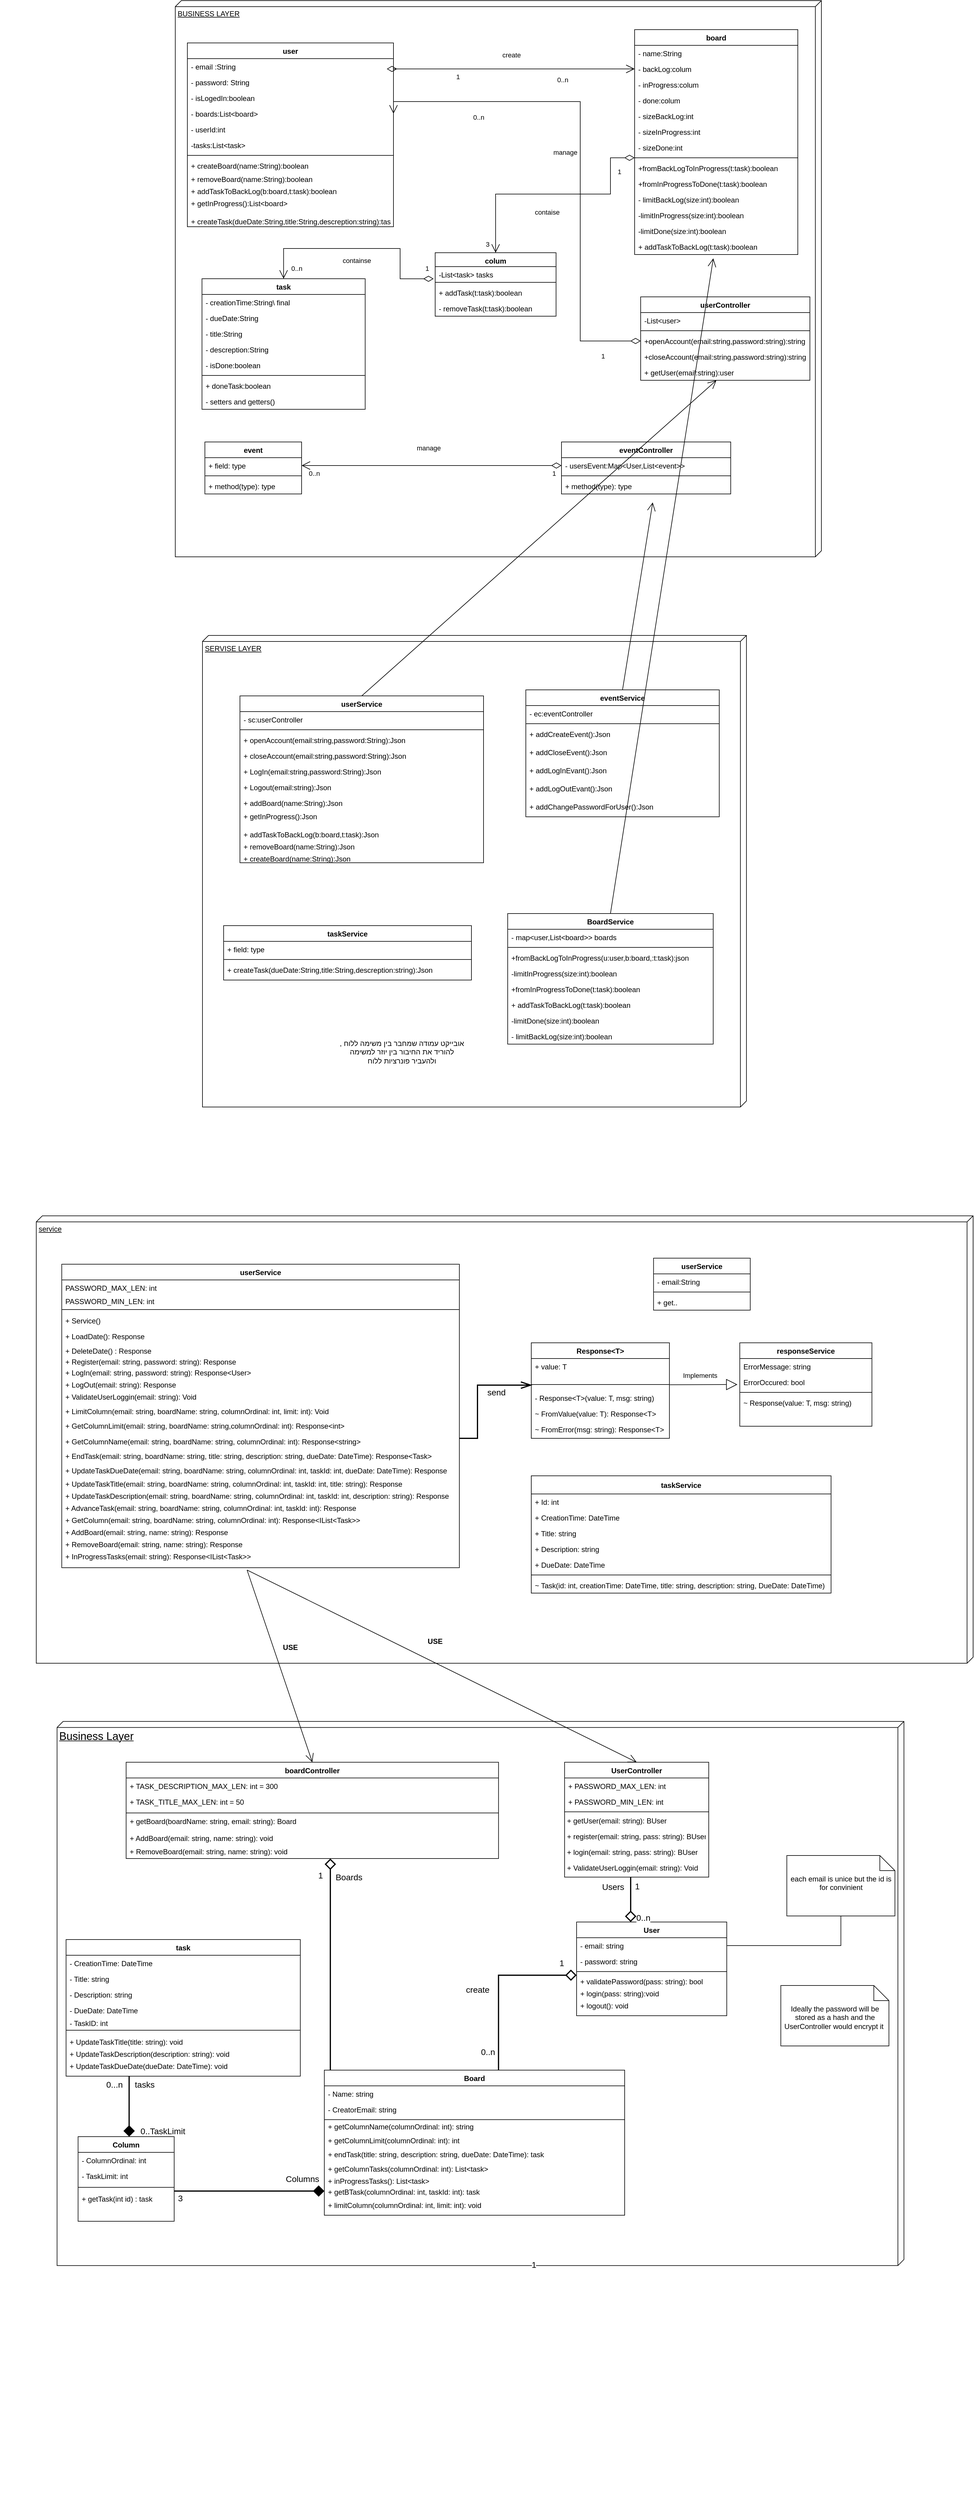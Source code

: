 <mxfile version="16.5.1" type="device"><diagram id="C5RBs43oDa-KdzZeNtuy" name="Page-1"><mxGraphModel dx="1803" dy="559" grid="1" gridSize="10" guides="1" tooltips="1" connect="1" arrows="1" fold="1" page="1" pageScale="1" pageWidth="827" pageHeight="1169" math="0" shadow="0"><root><mxCell id="WIyWlLk6GJQsqaUBKTNV-0"/><mxCell id="WIyWlLk6GJQsqaUBKTNV-1" parent="WIyWlLk6GJQsqaUBKTNV-0"/><mxCell id="B2Ji0FsWcARyGEUDFk-O-0" value="SERVISE LAYER&lt;br&gt;&lt;br&gt;" style="verticalAlign=top;align=left;spacingTop=8;spacingLeft=2;spacingRight=12;shape=cube;size=10;direction=south;fontStyle=4;html=1;" parent="WIyWlLk6GJQsqaUBKTNV-1" vertex="1"><mxGeometry x="-475" y="1130" width="900" height="780" as="geometry"/></mxCell><mxCell id="xM8OOAz6X7RD-854wtXq-0" value="BUSINESS LAYER" style="verticalAlign=top;align=left;spacingTop=8;spacingLeft=2;spacingRight=12;shape=cube;size=10;direction=south;fontStyle=4;html=1;" parent="WIyWlLk6GJQsqaUBKTNV-1" vertex="1"><mxGeometry x="-520" y="80" width="1069" height="920" as="geometry"/></mxCell><mxCell id="xM8OOAz6X7RD-854wtXq-2" value="user" style="swimlane;fontStyle=1;align=center;verticalAlign=top;childLayout=stackLayout;horizontal=1;startSize=26;horizontalStack=0;resizeParent=1;resizeParentMax=0;resizeLast=0;collapsible=1;marginBottom=0;" parent="WIyWlLk6GJQsqaUBKTNV-1" vertex="1"><mxGeometry x="-500" y="150" width="341" height="304" as="geometry"/></mxCell><mxCell id="xM8OOAz6X7RD-854wtXq-3" value="- email :String" style="text;strokeColor=none;fillColor=none;align=left;verticalAlign=top;spacingLeft=4;spacingRight=4;overflow=hidden;rotatable=0;points=[[0,0.5],[1,0.5]];portConstraint=eastwest;" parent="xM8OOAz6X7RD-854wtXq-2" vertex="1"><mxGeometry y="26" width="341" height="26" as="geometry"/></mxCell><mxCell id="xM8OOAz6X7RD-854wtXq-6" value="- password: String" style="text;strokeColor=none;fillColor=none;align=left;verticalAlign=top;spacingLeft=4;spacingRight=4;overflow=hidden;rotatable=0;points=[[0,0.5],[1,0.5]];portConstraint=eastwest;" parent="xM8OOAz6X7RD-854wtXq-2" vertex="1"><mxGeometry y="52" width="341" height="26" as="geometry"/></mxCell><mxCell id="xM8OOAz6X7RD-854wtXq-8" value="- isLogedIn:boolean" style="text;strokeColor=none;fillColor=none;align=left;verticalAlign=top;spacingLeft=4;spacingRight=4;overflow=hidden;rotatable=0;points=[[0,0.5],[1,0.5]];portConstraint=eastwest;" parent="xM8OOAz6X7RD-854wtXq-2" vertex="1"><mxGeometry y="78" width="341" height="26" as="geometry"/></mxCell><mxCell id="xM8OOAz6X7RD-854wtXq-24" value="- boards:List&lt;board&gt;" style="text;strokeColor=none;fillColor=none;align=left;verticalAlign=top;spacingLeft=4;spacingRight=4;overflow=hidden;rotatable=0;points=[[0,0.5],[1,0.5]];portConstraint=eastwest;" parent="xM8OOAz6X7RD-854wtXq-2" vertex="1"><mxGeometry y="104" width="341" height="26" as="geometry"/></mxCell><mxCell id="xM8OOAz6X7RD-854wtXq-52" value="- userId:int" style="text;strokeColor=none;fillColor=none;align=left;verticalAlign=top;spacingLeft=4;spacingRight=4;overflow=hidden;rotatable=0;points=[[0,0.5],[1,0.5]];portConstraint=eastwest;" parent="xM8OOAz6X7RD-854wtXq-2" vertex="1"><mxGeometry y="130" width="341" height="26" as="geometry"/></mxCell><mxCell id="06TV4e3gxMsi6isk42tu-43" value="-tasks:List&lt;task&gt;" style="text;strokeColor=none;fillColor=none;align=left;verticalAlign=top;spacingLeft=4;spacingRight=4;overflow=hidden;rotatable=0;points=[[0,0.5],[1,0.5]];portConstraint=eastwest;" parent="xM8OOAz6X7RD-854wtXq-2" vertex="1"><mxGeometry y="156" width="341" height="26" as="geometry"/></mxCell><mxCell id="xM8OOAz6X7RD-854wtXq-7" value="" style="line;strokeWidth=1;fillColor=none;align=left;verticalAlign=middle;spacingTop=-1;spacingLeft=3;spacingRight=3;rotatable=0;labelPosition=right;points=[];portConstraint=eastwest;" parent="xM8OOAz6X7RD-854wtXq-2" vertex="1"><mxGeometry y="182" width="341" height="8" as="geometry"/></mxCell><mxCell id="xM8OOAz6X7RD-854wtXq-5" value="+ createBoard(name:String):boolean" style="text;strokeColor=none;fillColor=none;align=left;verticalAlign=top;spacingLeft=4;spacingRight=4;overflow=hidden;rotatable=0;points=[[0,0.5],[1,0.5]];portConstraint=eastwest;" parent="xM8OOAz6X7RD-854wtXq-2" vertex="1"><mxGeometry y="190" width="341" height="22" as="geometry"/></mxCell><mxCell id="xM8OOAz6X7RD-854wtXq-36" value="+ removeBoard(name:String):boolean" style="text;strokeColor=none;fillColor=none;align=left;verticalAlign=top;spacingLeft=4;spacingRight=4;overflow=hidden;rotatable=0;points=[[0,0.5],[1,0.5]];portConstraint=eastwest;" parent="xM8OOAz6X7RD-854wtXq-2" vertex="1"><mxGeometry y="212" width="341" height="20" as="geometry"/></mxCell><mxCell id="xM8OOAz6X7RD-854wtXq-44" value="+ addTaskToBackLog(b:board,t:task):boolean" style="text;strokeColor=none;fillColor=none;align=left;verticalAlign=top;spacingLeft=4;spacingRight=4;overflow=hidden;rotatable=0;points=[[0,0.5],[1,0.5]];portConstraint=eastwest;" parent="xM8OOAz6X7RD-854wtXq-2" vertex="1"><mxGeometry y="232" width="341" height="20" as="geometry"/></mxCell><mxCell id="xM8OOAz6X7RD-854wtXq-47" value="+ getInProgress():List&lt;board&gt;" style="text;strokeColor=none;fillColor=none;align=left;verticalAlign=top;spacingLeft=4;spacingRight=4;overflow=hidden;rotatable=0;points=[[0,0.5],[1,0.5]];portConstraint=eastwest;" parent="xM8OOAz6X7RD-854wtXq-2" vertex="1"><mxGeometry y="252" width="341" height="30" as="geometry"/></mxCell><mxCell id="06TV4e3gxMsi6isk42tu-44" value="+ createTask(dueDate:String,title:String,descreption:string):task" style="text;strokeColor=none;fillColor=none;align=left;verticalAlign=top;spacingLeft=4;spacingRight=4;overflow=hidden;rotatable=0;points=[[0,0.5],[1,0.5]];portConstraint=eastwest;" parent="xM8OOAz6X7RD-854wtXq-2" vertex="1"><mxGeometry y="282" width="341" height="22" as="geometry"/></mxCell><mxCell id="xM8OOAz6X7RD-854wtXq-9" value="task" style="swimlane;fontStyle=1;align=center;verticalAlign=top;childLayout=stackLayout;horizontal=1;startSize=26;horizontalStack=0;resizeParent=1;resizeParentMax=0;resizeLast=0;collapsible=1;marginBottom=0;" parent="WIyWlLk6GJQsqaUBKTNV-1" vertex="1"><mxGeometry x="-475.8" y="540" width="270" height="216" as="geometry"/></mxCell><mxCell id="xM8OOAz6X7RD-854wtXq-10" value="- creationTime:String\ final" style="text;strokeColor=none;fillColor=none;align=left;verticalAlign=top;spacingLeft=4;spacingRight=4;overflow=hidden;rotatable=0;points=[[0,0.5],[1,0.5]];portConstraint=eastwest;" parent="xM8OOAz6X7RD-854wtXq-9" vertex="1"><mxGeometry y="26" width="270" height="26" as="geometry"/></mxCell><mxCell id="xM8OOAz6X7RD-854wtXq-13" value="- dueDate:String" style="text;strokeColor=none;fillColor=none;align=left;verticalAlign=top;spacingLeft=4;spacingRight=4;overflow=hidden;rotatable=0;points=[[0,0.5],[1,0.5]];portConstraint=eastwest;" parent="xM8OOAz6X7RD-854wtXq-9" vertex="1"><mxGeometry y="52" width="270" height="26" as="geometry"/></mxCell><mxCell id="xM8OOAz6X7RD-854wtXq-14" value="- title:String" style="text;strokeColor=none;fillColor=none;align=left;verticalAlign=top;spacingLeft=4;spacingRight=4;overflow=hidden;rotatable=0;points=[[0,0.5],[1,0.5]];portConstraint=eastwest;" parent="xM8OOAz6X7RD-854wtXq-9" vertex="1"><mxGeometry y="78" width="270" height="26" as="geometry"/></mxCell><mxCell id="xM8OOAz6X7RD-854wtXq-15" value="- descreption:String" style="text;strokeColor=none;fillColor=none;align=left;verticalAlign=top;spacingLeft=4;spacingRight=4;overflow=hidden;rotatable=0;points=[[0,0.5],[1,0.5]];portConstraint=eastwest;" parent="xM8OOAz6X7RD-854wtXq-9" vertex="1"><mxGeometry y="104" width="270" height="26" as="geometry"/></mxCell><mxCell id="xM8OOAz6X7RD-854wtXq-45" value="- isDone:boolean" style="text;strokeColor=none;fillColor=none;align=left;verticalAlign=top;spacingLeft=4;spacingRight=4;overflow=hidden;rotatable=0;points=[[0,0.5],[1,0.5]];portConstraint=eastwest;" parent="xM8OOAz6X7RD-854wtXq-9" vertex="1"><mxGeometry y="130" width="270" height="26" as="geometry"/></mxCell><mxCell id="xM8OOAz6X7RD-854wtXq-11" value="" style="line;strokeWidth=1;fillColor=none;align=left;verticalAlign=middle;spacingTop=-1;spacingLeft=3;spacingRight=3;rotatable=0;labelPosition=right;points=[];portConstraint=eastwest;" parent="xM8OOAz6X7RD-854wtXq-9" vertex="1"><mxGeometry y="156" width="270" height="8" as="geometry"/></mxCell><mxCell id="xM8OOAz6X7RD-854wtXq-12" value="+ doneTask:boolean" style="text;strokeColor=none;fillColor=none;align=left;verticalAlign=top;spacingLeft=4;spacingRight=4;overflow=hidden;rotatable=0;points=[[0,0.5],[1,0.5]];portConstraint=eastwest;" parent="xM8OOAz6X7RD-854wtXq-9" vertex="1"><mxGeometry y="164" width="270" height="26" as="geometry"/></mxCell><mxCell id="xM8OOAz6X7RD-854wtXq-46" value="- setters and getters()" style="text;strokeColor=none;fillColor=none;align=left;verticalAlign=top;spacingLeft=4;spacingRight=4;overflow=hidden;rotatable=0;points=[[0,0.5],[1,0.5]];portConstraint=eastwest;" parent="xM8OOAz6X7RD-854wtXq-9" vertex="1"><mxGeometry y="190" width="270" height="26" as="geometry"/></mxCell><mxCell id="xM8OOAz6X7RD-854wtXq-16" value="board" style="swimlane;fontStyle=1;align=center;verticalAlign=top;childLayout=stackLayout;horizontal=1;startSize=26;horizontalStack=0;resizeParent=1;resizeParentMax=0;resizeLast=0;collapsible=1;marginBottom=0;" parent="WIyWlLk6GJQsqaUBKTNV-1" vertex="1"><mxGeometry x="240" y="128" width="270" height="372" as="geometry"/></mxCell><mxCell id="xM8OOAz6X7RD-854wtXq-17" value="- name:String" style="text;strokeColor=none;fillColor=none;align=left;verticalAlign=top;spacingLeft=4;spacingRight=4;overflow=hidden;rotatable=0;points=[[0,0.5],[1,0.5]];portConstraint=eastwest;" parent="xM8OOAz6X7RD-854wtXq-16" vertex="1"><mxGeometry y="26" width="270" height="26" as="geometry"/></mxCell><mxCell id="xM8OOAz6X7RD-854wtXq-20" value="- backLog:colum" style="text;strokeColor=none;fillColor=none;align=left;verticalAlign=top;spacingLeft=4;spacingRight=4;overflow=hidden;rotatable=0;points=[[0,0.5],[1,0.5]];portConstraint=eastwest;" parent="xM8OOAz6X7RD-854wtXq-16" vertex="1"><mxGeometry y="52" width="270" height="26" as="geometry"/></mxCell><mxCell id="xM8OOAz6X7RD-854wtXq-21" value="- inProgress:colum" style="text;strokeColor=none;fillColor=none;align=left;verticalAlign=top;spacingLeft=4;spacingRight=4;overflow=hidden;rotatable=0;points=[[0,0.5],[1,0.5]];portConstraint=eastwest;" parent="xM8OOAz6X7RD-854wtXq-16" vertex="1"><mxGeometry y="78" width="270" height="26" as="geometry"/></mxCell><mxCell id="xM8OOAz6X7RD-854wtXq-38" value="- done:colum" style="text;strokeColor=none;fillColor=none;align=left;verticalAlign=top;spacingLeft=4;spacingRight=4;overflow=hidden;rotatable=0;points=[[0,0.5],[1,0.5]];portConstraint=eastwest;" parent="xM8OOAz6X7RD-854wtXq-16" vertex="1"><mxGeometry y="104" width="270" height="26" as="geometry"/></mxCell><mxCell id="xM8OOAz6X7RD-854wtXq-22" value="- sizeBackLog:int" style="text;strokeColor=none;fillColor=none;align=left;verticalAlign=top;spacingLeft=4;spacingRight=4;overflow=hidden;rotatable=0;points=[[0,0.5],[1,0.5]];portConstraint=eastwest;" parent="xM8OOAz6X7RD-854wtXq-16" vertex="1"><mxGeometry y="130" width="270" height="26" as="geometry"/></mxCell><mxCell id="xM8OOAz6X7RD-854wtXq-37" value="- sizeInProgress:int" style="text;strokeColor=none;fillColor=none;align=left;verticalAlign=top;spacingLeft=4;spacingRight=4;overflow=hidden;rotatable=0;points=[[0,0.5],[1,0.5]];portConstraint=eastwest;" parent="xM8OOAz6X7RD-854wtXq-16" vertex="1"><mxGeometry y="156" width="270" height="26" as="geometry"/></mxCell><mxCell id="xM8OOAz6X7RD-854wtXq-39" value="- sizeDone:int" style="text;strokeColor=none;fillColor=none;align=left;verticalAlign=top;spacingLeft=4;spacingRight=4;overflow=hidden;rotatable=0;points=[[0,0.5],[1,0.5]];portConstraint=eastwest;" parent="xM8OOAz6X7RD-854wtXq-16" vertex="1"><mxGeometry y="182" width="270" height="26" as="geometry"/></mxCell><mxCell id="xM8OOAz6X7RD-854wtXq-18" value="" style="line;strokeWidth=1;fillColor=none;align=left;verticalAlign=middle;spacingTop=-1;spacingLeft=3;spacingRight=3;rotatable=0;labelPosition=right;points=[];portConstraint=eastwest;" parent="xM8OOAz6X7RD-854wtXq-16" vertex="1"><mxGeometry y="208" width="270" height="8" as="geometry"/></mxCell><mxCell id="xM8OOAz6X7RD-854wtXq-19" value="+fromBackLogToInProgress(t:task):boolean" style="text;strokeColor=none;fillColor=none;align=left;verticalAlign=top;spacingLeft=4;spacingRight=4;overflow=hidden;rotatable=0;points=[[0,0.5],[1,0.5]];portConstraint=eastwest;" parent="xM8OOAz6X7RD-854wtXq-16" vertex="1"><mxGeometry y="216" width="270" height="26" as="geometry"/></mxCell><mxCell id="xM8OOAz6X7RD-854wtXq-23" value="+fromInProgressToDone(t:task):boolean" style="text;strokeColor=none;fillColor=none;align=left;verticalAlign=top;spacingLeft=4;spacingRight=4;overflow=hidden;rotatable=0;points=[[0,0.5],[1,0.5]];portConstraint=eastwest;" parent="xM8OOAz6X7RD-854wtXq-16" vertex="1"><mxGeometry y="242" width="270" height="26" as="geometry"/></mxCell><mxCell id="xM8OOAz6X7RD-854wtXq-40" value="- limitBackLog(size:int):boolean" style="text;strokeColor=none;fillColor=none;align=left;verticalAlign=top;spacingLeft=4;spacingRight=4;overflow=hidden;rotatable=0;points=[[0,0.5],[1,0.5]];portConstraint=eastwest;" parent="xM8OOAz6X7RD-854wtXq-16" vertex="1"><mxGeometry y="268" width="270" height="26" as="geometry"/></mxCell><mxCell id="xM8OOAz6X7RD-854wtXq-41" value="-limitInProgress(size:int):boolean" style="text;strokeColor=none;fillColor=none;align=left;verticalAlign=top;spacingLeft=4;spacingRight=4;overflow=hidden;rotatable=0;points=[[0,0.5],[1,0.5]];portConstraint=eastwest;" parent="xM8OOAz6X7RD-854wtXq-16" vertex="1"><mxGeometry y="294" width="270" height="26" as="geometry"/></mxCell><mxCell id="xM8OOAz6X7RD-854wtXq-42" value="-limitDone(size:int):boolean" style="text;strokeColor=none;fillColor=none;align=left;verticalAlign=top;spacingLeft=4;spacingRight=4;overflow=hidden;rotatable=0;points=[[0,0.5],[1,0.5]];portConstraint=eastwest;" parent="xM8OOAz6X7RD-854wtXq-16" vertex="1"><mxGeometry y="320" width="270" height="26" as="geometry"/></mxCell><mxCell id="xM8OOAz6X7RD-854wtXq-43" value="+ addTaskToBackLog(t:task):boolean" style="text;strokeColor=none;fillColor=none;align=left;verticalAlign=top;spacingLeft=4;spacingRight=4;overflow=hidden;rotatable=0;points=[[0,0.5],[1,0.5]];portConstraint=eastwest;" parent="xM8OOAz6X7RD-854wtXq-16" vertex="1"><mxGeometry y="346" width="270" height="26" as="geometry"/></mxCell><mxCell id="xM8OOAz6X7RD-854wtXq-25" value="userController" style="swimlane;fontStyle=1;align=center;verticalAlign=top;childLayout=stackLayout;horizontal=1;startSize=26;horizontalStack=0;resizeParent=1;resizeParentMax=0;resizeLast=0;collapsible=1;marginBottom=0;" parent="WIyWlLk6GJQsqaUBKTNV-1" vertex="1"><mxGeometry x="250" y="570" width="280" height="138" as="geometry"/></mxCell><mxCell id="xM8OOAz6X7RD-854wtXq-26" value="-List&lt;user&gt;" style="text;strokeColor=none;fillColor=none;align=left;verticalAlign=top;spacingLeft=4;spacingRight=4;overflow=hidden;rotatable=0;points=[[0,0.5],[1,0.5]];portConstraint=eastwest;" parent="xM8OOAz6X7RD-854wtXq-25" vertex="1"><mxGeometry y="26" width="280" height="26" as="geometry"/></mxCell><mxCell id="xM8OOAz6X7RD-854wtXq-27" value="" style="line;strokeWidth=1;fillColor=none;align=left;verticalAlign=middle;spacingTop=-1;spacingLeft=3;spacingRight=3;rotatable=0;labelPosition=right;points=[];portConstraint=eastwest;" parent="xM8OOAz6X7RD-854wtXq-25" vertex="1"><mxGeometry y="52" width="280" height="8" as="geometry"/></mxCell><mxCell id="xM8OOAz6X7RD-854wtXq-28" value="+openAccount(email:string,password:string):string" style="text;strokeColor=none;fillColor=none;align=left;verticalAlign=top;spacingLeft=4;spacingRight=4;overflow=hidden;rotatable=0;points=[[0,0.5],[1,0.5]];portConstraint=eastwest;" parent="xM8OOAz6X7RD-854wtXq-25" vertex="1"><mxGeometry y="60" width="280" height="26" as="geometry"/></mxCell><mxCell id="xM8OOAz6X7RD-854wtXq-56" value="+closeAccount(email:string,password:string):string" style="text;strokeColor=none;fillColor=none;align=left;verticalAlign=top;spacingLeft=4;spacingRight=4;overflow=hidden;rotatable=0;points=[[0,0.5],[1,0.5]];portConstraint=eastwest;" parent="xM8OOAz6X7RD-854wtXq-25" vertex="1"><mxGeometry y="86" width="280" height="26" as="geometry"/></mxCell><mxCell id="xM8OOAz6X7RD-854wtXq-57" value="+ getUser(email:string):user" style="text;strokeColor=none;fillColor=none;align=left;verticalAlign=top;spacingLeft=4;spacingRight=4;overflow=hidden;rotatable=0;points=[[0,0.5],[1,0.5]];portConstraint=eastwest;" parent="xM8OOAz6X7RD-854wtXq-25" vertex="1"><mxGeometry y="112" width="280" height="26" as="geometry"/></mxCell><mxCell id="xM8OOAz6X7RD-854wtXq-48" value="userService" style="swimlane;fontStyle=1;align=center;verticalAlign=top;childLayout=stackLayout;horizontal=1;startSize=26;horizontalStack=0;resizeParent=1;resizeParentMax=0;resizeLast=0;collapsible=1;marginBottom=0;" parent="WIyWlLk6GJQsqaUBKTNV-1" vertex="1"><mxGeometry x="-413" y="1230" width="403" height="276" as="geometry"/></mxCell><mxCell id="xM8OOAz6X7RD-854wtXq-49" value="- sc:userController" style="text;strokeColor=none;fillColor=none;align=left;verticalAlign=top;spacingLeft=4;spacingRight=4;overflow=hidden;rotatable=0;points=[[0,0.5],[1,0.5]];portConstraint=eastwest;" parent="xM8OOAz6X7RD-854wtXq-48" vertex="1"><mxGeometry y="26" width="403" height="26" as="geometry"/></mxCell><mxCell id="xM8OOAz6X7RD-854wtXq-50" value="" style="line;strokeWidth=1;fillColor=none;align=left;verticalAlign=middle;spacingTop=-1;spacingLeft=3;spacingRight=3;rotatable=0;labelPosition=right;points=[];portConstraint=eastwest;" parent="xM8OOAz6X7RD-854wtXq-48" vertex="1"><mxGeometry y="52" width="403" height="8" as="geometry"/></mxCell><mxCell id="xM8OOAz6X7RD-854wtXq-51" value="+ openAccount(email:string,password:String):Json" style="text;strokeColor=none;fillColor=none;align=left;verticalAlign=top;spacingLeft=4;spacingRight=4;overflow=hidden;rotatable=0;points=[[0,0.5],[1,0.5]];portConstraint=eastwest;" parent="xM8OOAz6X7RD-854wtXq-48" vertex="1"><mxGeometry y="60" width="403" height="26" as="geometry"/></mxCell><mxCell id="xM8OOAz6X7RD-854wtXq-53" value="+ closeAccount(email:string,password:String):Json" style="text;strokeColor=none;fillColor=none;align=left;verticalAlign=top;spacingLeft=4;spacingRight=4;overflow=hidden;rotatable=0;points=[[0,0.5],[1,0.5]];portConstraint=eastwest;" parent="xM8OOAz6X7RD-854wtXq-48" vertex="1"><mxGeometry y="86" width="403" height="26" as="geometry"/></mxCell><mxCell id="xM8OOAz6X7RD-854wtXq-54" value="+ LogIn(email:string,password:String):Json" style="text;strokeColor=none;fillColor=none;align=left;verticalAlign=top;spacingLeft=4;spacingRight=4;overflow=hidden;rotatable=0;points=[[0,0.5],[1,0.5]];portConstraint=eastwest;" parent="xM8OOAz6X7RD-854wtXq-48" vertex="1"><mxGeometry y="112" width="403" height="26" as="geometry"/></mxCell><mxCell id="xM8OOAz6X7RD-854wtXq-55" value="+ Logout(email:string):Json" style="text;strokeColor=none;fillColor=none;align=left;verticalAlign=top;spacingLeft=4;spacingRight=4;overflow=hidden;rotatable=0;points=[[0,0.5],[1,0.5]];portConstraint=eastwest;" parent="xM8OOAz6X7RD-854wtXq-48" vertex="1"><mxGeometry y="138" width="403" height="26" as="geometry"/></mxCell><mxCell id="06TV4e3gxMsi6isk42tu-39" value="+ addBoard(name:String):Json" style="text;strokeColor=none;fillColor=none;align=left;verticalAlign=top;spacingLeft=4;spacingRight=4;overflow=hidden;rotatable=0;points=[[0,0.5],[1,0.5]];portConstraint=eastwest;" parent="xM8OOAz6X7RD-854wtXq-48" vertex="1"><mxGeometry y="164" width="403" height="22" as="geometry"/></mxCell><mxCell id="06TV4e3gxMsi6isk42tu-40" value="+ getInProgress():Json" style="text;strokeColor=none;fillColor=none;align=left;verticalAlign=top;spacingLeft=4;spacingRight=4;overflow=hidden;rotatable=0;points=[[0,0.5],[1,0.5]];portConstraint=eastwest;" parent="xM8OOAz6X7RD-854wtXq-48" vertex="1"><mxGeometry y="186" width="403" height="30" as="geometry"/></mxCell><mxCell id="06TV4e3gxMsi6isk42tu-42" value="+ addTaskToBackLog(b:board,t:task):Json" style="text;strokeColor=none;fillColor=none;align=left;verticalAlign=top;spacingLeft=4;spacingRight=4;overflow=hidden;rotatable=0;points=[[0,0.5],[1,0.5]];portConstraint=eastwest;" parent="xM8OOAz6X7RD-854wtXq-48" vertex="1"><mxGeometry y="216" width="403" height="20" as="geometry"/></mxCell><mxCell id="06TV4e3gxMsi6isk42tu-41" value="+ removeBoard(name:String):Json" style="text;strokeColor=none;fillColor=none;align=left;verticalAlign=top;spacingLeft=4;spacingRight=4;overflow=hidden;rotatable=0;points=[[0,0.5],[1,0.5]];portConstraint=eastwest;" parent="xM8OOAz6X7RD-854wtXq-48" vertex="1"><mxGeometry y="236" width="403" height="20" as="geometry"/></mxCell><mxCell id="06TV4e3gxMsi6isk42tu-46" value="+ createBoard(name:String):Json" style="text;strokeColor=none;fillColor=none;align=left;verticalAlign=top;spacingLeft=4;spacingRight=4;overflow=hidden;rotatable=0;points=[[0,0.5],[1,0.5]];portConstraint=eastwest;" parent="xM8OOAz6X7RD-854wtXq-48" vertex="1"><mxGeometry y="256" width="403" height="20" as="geometry"/></mxCell><mxCell id="xM8OOAz6X7RD-854wtXq-58" value="eventService" style="swimlane;fontStyle=1;align=center;verticalAlign=top;childLayout=stackLayout;horizontal=1;startSize=26;horizontalStack=0;resizeParent=1;resizeParentMax=0;resizeLast=0;collapsible=1;marginBottom=0;" parent="WIyWlLk6GJQsqaUBKTNV-1" vertex="1"><mxGeometry x="60" y="1220" width="320" height="210" as="geometry"/></mxCell><mxCell id="xM8OOAz6X7RD-854wtXq-59" value="- ec:eventController" style="text;strokeColor=none;fillColor=none;align=left;verticalAlign=top;spacingLeft=4;spacingRight=4;overflow=hidden;rotatable=0;points=[[0,0.5],[1,0.5]];portConstraint=eastwest;" parent="xM8OOAz6X7RD-854wtXq-58" vertex="1"><mxGeometry y="26" width="320" height="26" as="geometry"/></mxCell><mxCell id="xM8OOAz6X7RD-854wtXq-60" value="" style="line;strokeWidth=1;fillColor=none;align=left;verticalAlign=middle;spacingTop=-1;spacingLeft=3;spacingRight=3;rotatable=0;labelPosition=right;points=[];portConstraint=eastwest;" parent="xM8OOAz6X7RD-854wtXq-58" vertex="1"><mxGeometry y="52" width="320" height="8" as="geometry"/></mxCell><mxCell id="xM8OOAz6X7RD-854wtXq-61" value="+ addCreateEvent():Json&#10;" style="text;strokeColor=none;fillColor=none;align=left;verticalAlign=top;spacingLeft=4;spacingRight=4;overflow=hidden;rotatable=0;points=[[0,0.5],[1,0.5]];portConstraint=eastwest;" parent="xM8OOAz6X7RD-854wtXq-58" vertex="1"><mxGeometry y="60" width="320" height="30" as="geometry"/></mxCell><mxCell id="xM8OOAz6X7RD-854wtXq-62" value="+ addCloseEvent():Json" style="text;strokeColor=none;fillColor=none;align=left;verticalAlign=top;spacingLeft=4;spacingRight=4;overflow=hidden;rotatable=0;points=[[0,0.5],[1,0.5]];portConstraint=eastwest;" parent="xM8OOAz6X7RD-854wtXq-58" vertex="1"><mxGeometry y="90" width="320" height="30" as="geometry"/></mxCell><mxCell id="xM8OOAz6X7RD-854wtXq-63" value="+ addLogInEvant():Json" style="text;strokeColor=none;fillColor=none;align=left;verticalAlign=top;spacingLeft=4;spacingRight=4;overflow=hidden;rotatable=0;points=[[0,0.5],[1,0.5]];portConstraint=eastwest;" parent="xM8OOAz6X7RD-854wtXq-58" vertex="1"><mxGeometry y="120" width="320" height="30" as="geometry"/></mxCell><mxCell id="xM8OOAz6X7RD-854wtXq-72" value="+ addLogOutEvant():Json" style="text;strokeColor=none;fillColor=none;align=left;verticalAlign=top;spacingLeft=4;spacingRight=4;overflow=hidden;rotatable=0;points=[[0,0.5],[1,0.5]];portConstraint=eastwest;" parent="xM8OOAz6X7RD-854wtXq-58" vertex="1"><mxGeometry y="150" width="320" height="30" as="geometry"/></mxCell><mxCell id="xM8OOAz6X7RD-854wtXq-73" value="+ addChangePasswordForUser():Json" style="text;strokeColor=none;fillColor=none;align=left;verticalAlign=top;spacingLeft=4;spacingRight=4;overflow=hidden;rotatable=0;points=[[0,0.5],[1,0.5]];portConstraint=eastwest;" parent="xM8OOAz6X7RD-854wtXq-58" vertex="1"><mxGeometry y="180" width="320" height="30" as="geometry"/></mxCell><mxCell id="xM8OOAz6X7RD-854wtXq-64" value="event" style="swimlane;fontStyle=1;align=center;verticalAlign=top;childLayout=stackLayout;horizontal=1;startSize=26;horizontalStack=0;resizeParent=1;resizeParentMax=0;resizeLast=0;collapsible=1;marginBottom=0;" parent="WIyWlLk6GJQsqaUBKTNV-1" vertex="1"><mxGeometry x="-471" y="810" width="160" height="86" as="geometry"/></mxCell><mxCell id="xM8OOAz6X7RD-854wtXq-65" value="+ field: type" style="text;strokeColor=none;fillColor=none;align=left;verticalAlign=top;spacingLeft=4;spacingRight=4;overflow=hidden;rotatable=0;points=[[0,0.5],[1,0.5]];portConstraint=eastwest;" parent="xM8OOAz6X7RD-854wtXq-64" vertex="1"><mxGeometry y="26" width="160" height="26" as="geometry"/></mxCell><mxCell id="xM8OOAz6X7RD-854wtXq-66" value="" style="line;strokeWidth=1;fillColor=none;align=left;verticalAlign=middle;spacingTop=-1;spacingLeft=3;spacingRight=3;rotatable=0;labelPosition=right;points=[];portConstraint=eastwest;" parent="xM8OOAz6X7RD-854wtXq-64" vertex="1"><mxGeometry y="52" width="160" height="8" as="geometry"/></mxCell><mxCell id="xM8OOAz6X7RD-854wtXq-67" value="+ method(type): type" style="text;strokeColor=none;fillColor=none;align=left;verticalAlign=top;spacingLeft=4;spacingRight=4;overflow=hidden;rotatable=0;points=[[0,0.5],[1,0.5]];portConstraint=eastwest;" parent="xM8OOAz6X7RD-854wtXq-64" vertex="1"><mxGeometry y="60" width="160" height="26" as="geometry"/></mxCell><mxCell id="xM8OOAz6X7RD-854wtXq-68" value="eventController" style="swimlane;fontStyle=1;align=center;verticalAlign=top;childLayout=stackLayout;horizontal=1;startSize=26;horizontalStack=0;resizeParent=1;resizeParentMax=0;resizeLast=0;collapsible=1;marginBottom=0;" parent="WIyWlLk6GJQsqaUBKTNV-1" vertex="1"><mxGeometry x="119" y="810" width="280" height="86" as="geometry"/></mxCell><mxCell id="xM8OOAz6X7RD-854wtXq-69" value="- usersEvent:Map&lt;User,List&lt;event&gt;&gt;" style="text;strokeColor=none;fillColor=none;align=left;verticalAlign=top;spacingLeft=4;spacingRight=4;overflow=hidden;rotatable=0;points=[[0,0.5],[1,0.5]];portConstraint=eastwest;" parent="xM8OOAz6X7RD-854wtXq-68" vertex="1"><mxGeometry y="26" width="280" height="26" as="geometry"/></mxCell><mxCell id="xM8OOAz6X7RD-854wtXq-70" value="" style="line;strokeWidth=1;fillColor=none;align=left;verticalAlign=middle;spacingTop=-1;spacingLeft=3;spacingRight=3;rotatable=0;labelPosition=right;points=[];portConstraint=eastwest;" parent="xM8OOAz6X7RD-854wtXq-68" vertex="1"><mxGeometry y="52" width="280" height="8" as="geometry"/></mxCell><mxCell id="xM8OOAz6X7RD-854wtXq-71" value="+ method(type): type" style="text;strokeColor=none;fillColor=none;align=left;verticalAlign=top;spacingLeft=4;spacingRight=4;overflow=hidden;rotatable=0;points=[[0,0.5],[1,0.5]];portConstraint=eastwest;" parent="xM8OOAz6X7RD-854wtXq-68" vertex="1"><mxGeometry y="60" width="280" height="26" as="geometry"/></mxCell><mxCell id="06TV4e3gxMsi6isk42tu-15" value="manage" style="endArrow=open;html=1;endSize=12;startArrow=diamondThin;startSize=14;startFill=0;edgeStyle=orthogonalEdgeStyle;rounded=0;exitX=0;exitY=0.5;exitDx=0;exitDy=0;entryX=1;entryY=0.5;entryDx=0;entryDy=0;" parent="WIyWlLk6GJQsqaUBKTNV-1" source="xM8OOAz6X7RD-854wtXq-28" target="xM8OOAz6X7RD-854wtXq-24" edge="1"><mxGeometry y="25" relative="1" as="geometry"><mxPoint x="-41" y="460" as="sourcePoint"/><mxPoint x="119" y="460" as="targetPoint"/><mxPoint as="offset"/><Array as="points"><mxPoint x="150" y="643"/><mxPoint x="150" y="247"/></Array></mxGeometry></mxCell><mxCell id="06TV4e3gxMsi6isk42tu-16" value="0..n" style="edgeLabel;resizable=0;html=1;align=left;verticalAlign=top;" parent="06TV4e3gxMsi6isk42tu-15" connectable="0" vertex="1"><mxGeometry x="-1" relative="1" as="geometry"><mxPoint x="-279" y="-383" as="offset"/></mxGeometry></mxCell><mxCell id="06TV4e3gxMsi6isk42tu-17" value="1" style="edgeLabel;resizable=0;html=1;align=right;verticalAlign=top;" parent="06TV4e3gxMsi6isk42tu-15" connectable="0" vertex="1"><mxGeometry x="1" relative="1" as="geometry"><mxPoint x="350" y="388" as="offset"/></mxGeometry></mxCell><mxCell id="06TV4e3gxMsi6isk42tu-23" value="create" style="endArrow=open;html=1;endSize=12;startArrow=diamondThin;startSize=14;startFill=0;edgeStyle=orthogonalEdgeStyle;rounded=0;entryX=0;entryY=0.5;entryDx=0;entryDy=0;" parent="WIyWlLk6GJQsqaUBKTNV-1" target="xM8OOAz6X7RD-854wtXq-20" edge="1"><mxGeometry x="0.005" y="23" relative="1" as="geometry"><mxPoint x="-170" y="193" as="sourcePoint"/><mxPoint x="29" y="200" as="targetPoint"/><mxPoint as="offset"/><Array as="points"><mxPoint x="-160" y="193"/><mxPoint x="-160" y="193"/></Array></mxGeometry></mxCell><mxCell id="06TV4e3gxMsi6isk42tu-24" value="0..n" style="edgeLabel;resizable=0;html=1;align=left;verticalAlign=top;" parent="06TV4e3gxMsi6isk42tu-23" connectable="0" vertex="1"><mxGeometry x="-1" relative="1" as="geometry"><mxPoint x="280" y="5" as="offset"/></mxGeometry></mxCell><mxCell id="06TV4e3gxMsi6isk42tu-25" value="1" style="edgeLabel;resizable=0;html=1;align=right;verticalAlign=top;" parent="06TV4e3gxMsi6isk42tu-23" connectable="0" vertex="1"><mxGeometry x="1" relative="1" as="geometry"><mxPoint x="-289" as="offset"/></mxGeometry></mxCell><mxCell id="06TV4e3gxMsi6isk42tu-26" value="manage" style="endArrow=open;html=1;endSize=12;startArrow=diamondThin;startSize=14;startFill=0;edgeStyle=orthogonalEdgeStyle;rounded=0;exitX=0;exitY=0.5;exitDx=0;exitDy=0;entryX=1;entryY=0.5;entryDx=0;entryDy=0;" parent="WIyWlLk6GJQsqaUBKTNV-1" source="xM8OOAz6X7RD-854wtXq-69" target="xM8OOAz6X7RD-854wtXq-65" edge="1"><mxGeometry x="0.023" y="-29" relative="1" as="geometry"><mxPoint x="-171" y="852.41" as="sourcePoint"/><mxPoint x="-11" y="852.41" as="targetPoint"/><mxPoint as="offset"/></mxGeometry></mxCell><mxCell id="06TV4e3gxMsi6isk42tu-27" value="0..n" style="edgeLabel;resizable=0;html=1;align=left;verticalAlign=top;" parent="06TV4e3gxMsi6isk42tu-26" connectable="0" vertex="1"><mxGeometry x="-1" relative="1" as="geometry"><mxPoint x="-420" as="offset"/></mxGeometry></mxCell><mxCell id="06TV4e3gxMsi6isk42tu-28" value="1" style="edgeLabel;resizable=0;html=1;align=right;verticalAlign=top;" parent="06TV4e3gxMsi6isk42tu-26" connectable="0" vertex="1"><mxGeometry x="1" relative="1" as="geometry"><mxPoint x="421" as="offset"/></mxGeometry></mxCell><mxCell id="06TV4e3gxMsi6isk42tu-32" value="" style="endArrow=open;endFill=1;endSize=12;html=1;rounded=0;exitX=0.5;exitY=0;exitDx=0;exitDy=0;" parent="WIyWlLk6GJQsqaUBKTNV-1" source="xM8OOAz6X7RD-854wtXq-48" target="xM8OOAz6X7RD-854wtXq-57" edge="1"><mxGeometry width="160" relative="1" as="geometry"><mxPoint x="-200" y="1140" as="sourcePoint"/><mxPoint x="-40" y="1140" as="targetPoint"/></mxGeometry></mxCell><mxCell id="06TV4e3gxMsi6isk42tu-33" value="" style="endArrow=open;endFill=1;endSize=12;html=1;rounded=0;exitX=0.5;exitY=0;exitDx=0;exitDy=0;entryX=0.539;entryY=1.538;entryDx=0;entryDy=0;entryPerimeter=0;" parent="WIyWlLk6GJQsqaUBKTNV-1" source="xM8OOAz6X7RD-854wtXq-58" target="xM8OOAz6X7RD-854wtXq-71" edge="1"><mxGeometry width="160" relative="1" as="geometry"><mxPoint x="-390" y="640" as="sourcePoint"/><mxPoint x="-230" y="640" as="targetPoint"/></mxGeometry></mxCell><mxCell id="06TV4e3gxMsi6isk42tu-47" value="taskService" style="swimlane;fontStyle=1;align=center;verticalAlign=top;childLayout=stackLayout;horizontal=1;startSize=26;horizontalStack=0;resizeParent=1;resizeParentMax=0;resizeLast=0;collapsible=1;marginBottom=0;" parent="WIyWlLk6GJQsqaUBKTNV-1" vertex="1"><mxGeometry x="-440" y="1610" width="410" height="90" as="geometry"/></mxCell><mxCell id="06TV4e3gxMsi6isk42tu-48" value="+ field: type" style="text;strokeColor=none;fillColor=none;align=left;verticalAlign=top;spacingLeft=4;spacingRight=4;overflow=hidden;rotatable=0;points=[[0,0.5],[1,0.5]];portConstraint=eastwest;" parent="06TV4e3gxMsi6isk42tu-47" vertex="1"><mxGeometry y="26" width="410" height="26" as="geometry"/></mxCell><mxCell id="06TV4e3gxMsi6isk42tu-49" value="" style="line;strokeWidth=1;fillColor=none;align=left;verticalAlign=middle;spacingTop=-1;spacingLeft=3;spacingRight=3;rotatable=0;labelPosition=right;points=[];portConstraint=eastwest;" parent="06TV4e3gxMsi6isk42tu-47" vertex="1"><mxGeometry y="52" width="410" height="8" as="geometry"/></mxCell><mxCell id="06TV4e3gxMsi6isk42tu-45" value="+ createTask(dueDate:String,title:String,descreption:string):Json" style="text;strokeColor=none;fillColor=none;align=left;verticalAlign=top;spacingLeft=4;spacingRight=4;overflow=hidden;rotatable=0;points=[[0,0.5],[1,0.5]];portConstraint=eastwest;" parent="06TV4e3gxMsi6isk42tu-47" vertex="1"><mxGeometry y="60" width="410" height="30" as="geometry"/></mxCell><mxCell id="06TV4e3gxMsi6isk42tu-51" value="BoardService" style="swimlane;fontStyle=1;align=center;verticalAlign=top;childLayout=stackLayout;horizontal=1;startSize=26;horizontalStack=0;resizeParent=1;resizeParentMax=0;resizeLast=0;collapsible=1;marginBottom=0;" parent="WIyWlLk6GJQsqaUBKTNV-1" vertex="1"><mxGeometry x="30" y="1590" width="340" height="216" as="geometry"/></mxCell><mxCell id="06TV4e3gxMsi6isk42tu-52" value="- map&lt;user,List&lt;board&gt;&gt; boards" style="text;strokeColor=none;fillColor=none;align=left;verticalAlign=top;spacingLeft=4;spacingRight=4;overflow=hidden;rotatable=0;points=[[0,0.5],[1,0.5]];portConstraint=eastwest;" parent="06TV4e3gxMsi6isk42tu-51" vertex="1"><mxGeometry y="26" width="340" height="26" as="geometry"/></mxCell><mxCell id="06TV4e3gxMsi6isk42tu-53" value="" style="line;strokeWidth=1;fillColor=none;align=left;verticalAlign=middle;spacingTop=-1;spacingLeft=3;spacingRight=3;rotatable=0;labelPosition=right;points=[];portConstraint=eastwest;" parent="06TV4e3gxMsi6isk42tu-51" vertex="1"><mxGeometry y="52" width="340" height="8" as="geometry"/></mxCell><mxCell id="c5mObqQB-1BNI1-6HYUF-28" value="+fromBackLogToInProgress(u:user,b:board,:t:task):json" style="text;strokeColor=none;fillColor=none;align=left;verticalAlign=top;spacingLeft=4;spacingRight=4;overflow=hidden;rotatable=0;points=[[0,0.5],[1,0.5]];portConstraint=eastwest;" vertex="1" parent="06TV4e3gxMsi6isk42tu-51"><mxGeometry y="60" width="340" height="26" as="geometry"/></mxCell><mxCell id="c5mObqQB-1BNI1-6HYUF-29" value="-limitInProgress(size:int):boolean" style="text;strokeColor=none;fillColor=none;align=left;verticalAlign=top;spacingLeft=4;spacingRight=4;overflow=hidden;rotatable=0;points=[[0,0.5],[1,0.5]];portConstraint=eastwest;" vertex="1" parent="06TV4e3gxMsi6isk42tu-51"><mxGeometry y="86" width="340" height="26" as="geometry"/></mxCell><mxCell id="c5mObqQB-1BNI1-6HYUF-30" value="+fromInProgressToDone(t:task):boolean" style="text;strokeColor=none;fillColor=none;align=left;verticalAlign=top;spacingLeft=4;spacingRight=4;overflow=hidden;rotatable=0;points=[[0,0.5],[1,0.5]];portConstraint=eastwest;" vertex="1" parent="06TV4e3gxMsi6isk42tu-51"><mxGeometry y="112" width="340" height="26" as="geometry"/></mxCell><mxCell id="c5mObqQB-1BNI1-6HYUF-33" value="+ addTaskToBackLog(t:task):boolean" style="text;strokeColor=none;fillColor=none;align=left;verticalAlign=top;spacingLeft=4;spacingRight=4;overflow=hidden;rotatable=0;points=[[0,0.5],[1,0.5]];portConstraint=eastwest;" vertex="1" parent="06TV4e3gxMsi6isk42tu-51"><mxGeometry y="138" width="340" height="26" as="geometry"/></mxCell><mxCell id="c5mObqQB-1BNI1-6HYUF-32" value="-limitDone(size:int):boolean" style="text;strokeColor=none;fillColor=none;align=left;verticalAlign=top;spacingLeft=4;spacingRight=4;overflow=hidden;rotatable=0;points=[[0,0.5],[1,0.5]];portConstraint=eastwest;" vertex="1" parent="06TV4e3gxMsi6isk42tu-51"><mxGeometry y="164" width="340" height="26" as="geometry"/></mxCell><mxCell id="c5mObqQB-1BNI1-6HYUF-31" value="- limitBackLog(size:int):boolean" style="text;strokeColor=none;fillColor=none;align=left;verticalAlign=top;spacingLeft=4;spacingRight=4;overflow=hidden;rotatable=0;points=[[0,0.5],[1,0.5]];portConstraint=eastwest;" vertex="1" parent="06TV4e3gxMsi6isk42tu-51"><mxGeometry y="190" width="340" height="26" as="geometry"/></mxCell><mxCell id="YjU75LQKOauSNvhSLOA7-0" value="אובייקט עמודה שמחבר בין משימה ללוח , להוריד את החיבור בין יוזר למשימה ולהעביר פונרציות ללוח" style="text;html=1;strokeColor=none;fillColor=none;align=center;verticalAlign=middle;whiteSpace=wrap;rounded=0;" parent="WIyWlLk6GJQsqaUBKTNV-1" vertex="1"><mxGeometry x="-250" y="1754" width="210" height="130" as="geometry"/></mxCell><mxCell id="c5mObqQB-1BNI1-6HYUF-0" value="colum" style="swimlane;fontStyle=1;align=center;verticalAlign=top;childLayout=stackLayout;horizontal=1;startSize=23;horizontalStack=0;resizeParent=1;resizeParentMax=0;resizeLast=0;collapsible=1;marginBottom=0;" vertex="1" parent="WIyWlLk6GJQsqaUBKTNV-1"><mxGeometry x="-90" y="497" width="200" height="105" as="geometry"/></mxCell><mxCell id="c5mObqQB-1BNI1-6HYUF-1" value="-List&lt;task&gt; tasks" style="text;strokeColor=none;fillColor=none;align=left;verticalAlign=top;spacingLeft=4;spacingRight=4;overflow=hidden;rotatable=0;points=[[0,0.5],[1,0.5]];portConstraint=eastwest;" vertex="1" parent="c5mObqQB-1BNI1-6HYUF-0"><mxGeometry y="23" width="200" height="22" as="geometry"/></mxCell><mxCell id="c5mObqQB-1BNI1-6HYUF-2" value="" style="line;strokeWidth=1;fillColor=none;align=left;verticalAlign=middle;spacingTop=-1;spacingLeft=3;spacingRight=3;rotatable=0;labelPosition=right;points=[];portConstraint=eastwest;" vertex="1" parent="c5mObqQB-1BNI1-6HYUF-0"><mxGeometry y="45" width="200" height="8" as="geometry"/></mxCell><mxCell id="c5mObqQB-1BNI1-6HYUF-3" value="+ addTask(t:task):boolean" style="text;strokeColor=none;fillColor=none;align=left;verticalAlign=top;spacingLeft=4;spacingRight=4;overflow=hidden;rotatable=0;points=[[0,0.5],[1,0.5]];portConstraint=eastwest;" vertex="1" parent="c5mObqQB-1BNI1-6HYUF-0"><mxGeometry y="53" width="200" height="26" as="geometry"/></mxCell><mxCell id="c5mObqQB-1BNI1-6HYUF-13" value="- removeTask(t:task):boolean" style="text;strokeColor=none;fillColor=none;align=left;verticalAlign=top;spacingLeft=4;spacingRight=4;overflow=hidden;rotatable=0;points=[[0,0.5],[1,0.5]];portConstraint=eastwest;" vertex="1" parent="c5mObqQB-1BNI1-6HYUF-0"><mxGeometry y="79" width="200" height="26" as="geometry"/></mxCell><mxCell id="c5mObqQB-1BNI1-6HYUF-6" value="contaise" style="endArrow=open;html=1;endSize=12;startArrow=diamondThin;startSize=14;startFill=0;edgeStyle=orthogonalEdgeStyle;rounded=0;entryX=0.5;entryY=0;entryDx=0;entryDy=0;" edge="1" parent="WIyWlLk6GJQsqaUBKTNV-1" target="c5mObqQB-1BNI1-6HYUF-0"><mxGeometry x="0.058" y="30" relative="1" as="geometry"><mxPoint x="240" y="340" as="sourcePoint"/><mxPoint x="10" y="460" as="targetPoint"/><Array as="points"><mxPoint x="200" y="340"/><mxPoint x="200" y="400"/><mxPoint x="10" y="400"/></Array><mxPoint x="-1" as="offset"/></mxGeometry></mxCell><mxCell id="c5mObqQB-1BNI1-6HYUF-7" value="1" style="edgeLabel;resizable=0;html=1;align=left;verticalAlign=top;" connectable="0" vertex="1" parent="c5mObqQB-1BNI1-6HYUF-6"><mxGeometry x="-1" relative="1" as="geometry"><mxPoint x="-30" y="10" as="offset"/></mxGeometry></mxCell><mxCell id="c5mObqQB-1BNI1-6HYUF-8" value="3" style="edgeLabel;resizable=0;html=1;align=right;verticalAlign=top;" connectable="0" vertex="1" parent="c5mObqQB-1BNI1-6HYUF-6"><mxGeometry x="1" relative="1" as="geometry"><mxPoint x="-10" y="-27" as="offset"/></mxGeometry></mxCell><mxCell id="c5mObqQB-1BNI1-6HYUF-10" value="containse" style="endArrow=open;html=1;endSize=12;startArrow=diamondThin;startSize=14;startFill=0;edgeStyle=orthogonalEdgeStyle;rounded=0;exitX=-0.013;exitY=0.914;exitDx=0;exitDy=0;exitPerimeter=0;entryX=0.5;entryY=0;entryDx=0;entryDy=0;" edge="1" parent="WIyWlLk6GJQsqaUBKTNV-1" source="c5mObqQB-1BNI1-6HYUF-1" target="xM8OOAz6X7RD-854wtXq-9"><mxGeometry x="0.019" y="20" relative="1" as="geometry"><mxPoint x="10" y="460" as="sourcePoint"/><mxPoint x="170" y="460" as="targetPoint"/><Array as="points"><mxPoint x="-148" y="540"/><mxPoint x="-148" y="490"/><mxPoint x="-341" y="490"/></Array><mxPoint as="offset"/></mxGeometry></mxCell><mxCell id="c5mObqQB-1BNI1-6HYUF-11" value="0..n" style="edgeLabel;resizable=0;html=1;align=left;verticalAlign=top;" connectable="0" vertex="1" parent="c5mObqQB-1BNI1-6HYUF-10"><mxGeometry x="-1" relative="1" as="geometry"><mxPoint x="-237" y="-30" as="offset"/></mxGeometry></mxCell><mxCell id="c5mObqQB-1BNI1-6HYUF-12" value="1" style="edgeLabel;resizable=0;html=1;align=right;verticalAlign=top;" connectable="0" vertex="1" parent="c5mObqQB-1BNI1-6HYUF-10"><mxGeometry x="1" relative="1" as="geometry"><mxPoint x="241" y="-30" as="offset"/></mxGeometry></mxCell><mxCell id="c5mObqQB-1BNI1-6HYUF-34" value="" style="endArrow=open;endFill=1;endSize=12;html=1;rounded=0;exitX=0.5;exitY=0;exitDx=0;exitDy=0;entryX=0.482;entryY=1.24;entryDx=0;entryDy=0;entryPerimeter=0;" edge="1" parent="WIyWlLk6GJQsqaUBKTNV-1" source="06TV4e3gxMsi6isk42tu-51" target="xM8OOAz6X7RD-854wtXq-43"><mxGeometry width="160" relative="1" as="geometry"><mxPoint x="-201.5" y="1240" as="sourcePoint"/><mxPoint x="385.384" y="718" as="targetPoint"/></mxGeometry></mxCell><mxCell id="c5mObqQB-1BNI1-6HYUF-35" value="service" style="verticalAlign=top;align=left;spacingTop=8;spacingLeft=2;spacingRight=12;shape=cube;size=10;direction=south;fontStyle=4;html=1;" vertex="1" parent="WIyWlLk6GJQsqaUBKTNV-1"><mxGeometry x="-750" y="2090" width="1550" height="740" as="geometry"/></mxCell><mxCell id="c5mObqQB-1BNI1-6HYUF-36" value="userService" style="swimlane;fontStyle=1;align=center;verticalAlign=top;childLayout=stackLayout;horizontal=1;startSize=26;horizontalStack=0;resizeParent=1;resizeLast=0;collapsible=1;marginBottom=0;rounded=0;shadow=0;strokeWidth=1;" vertex="1" parent="WIyWlLk6GJQsqaUBKTNV-1"><mxGeometry x="-707.82" y="2170" width="657.82" height="502" as="geometry"><mxRectangle x="340" y="380" width="170" height="26" as="alternateBounds"/></mxGeometry></mxCell><mxCell id="c5mObqQB-1BNI1-6HYUF-37" value="PASSWORD_MAX_LEN: int" style="text;align=left;verticalAlign=top;spacingLeft=4;spacingRight=4;overflow=hidden;rotatable=0;points=[[0,0.5],[1,0.5]];portConstraint=eastwest;" vertex="1" parent="c5mObqQB-1BNI1-6HYUF-36"><mxGeometry y="26" width="657.82" height="22" as="geometry"/></mxCell><mxCell id="c5mObqQB-1BNI1-6HYUF-38" value="PASSWORD_MIN_LEN: int" style="text;align=left;verticalAlign=top;spacingLeft=4;spacingRight=4;overflow=hidden;rotatable=0;points=[[0,0.5],[1,0.5]];portConstraint=eastwest;" vertex="1" parent="c5mObqQB-1BNI1-6HYUF-36"><mxGeometry y="48" width="657.82" height="22" as="geometry"/></mxCell><mxCell id="c5mObqQB-1BNI1-6HYUF-39" value="" style="line;html=1;strokeWidth=1;align=left;verticalAlign=middle;spacingTop=-1;spacingLeft=3;spacingRight=3;rotatable=0;labelPosition=right;points=[];portConstraint=eastwest;" vertex="1" parent="c5mObqQB-1BNI1-6HYUF-36"><mxGeometry y="70" width="657.82" height="10" as="geometry"/></mxCell><mxCell id="c5mObqQB-1BNI1-6HYUF-40" value="+ Service()&#10;" style="text;align=left;verticalAlign=top;spacingLeft=4;spacingRight=4;overflow=hidden;rotatable=0;points=[[0,0.5],[1,0.5]];portConstraint=eastwest;" vertex="1" parent="c5mObqQB-1BNI1-6HYUF-36"><mxGeometry y="80" width="657.82" height="26" as="geometry"/></mxCell><mxCell id="c5mObqQB-1BNI1-6HYUF-41" value="+ LoadDate(): Response &#10;" style="text;align=left;verticalAlign=top;spacingLeft=4;spacingRight=4;overflow=hidden;rotatable=0;points=[[0,0.5],[1,0.5]];portConstraint=eastwest;" vertex="1" parent="c5mObqQB-1BNI1-6HYUF-36"><mxGeometry y="106" width="657.82" height="24" as="geometry"/></mxCell><mxCell id="c5mObqQB-1BNI1-6HYUF-42" value="+ DeleteDate() : Response &#10;" style="text;align=left;verticalAlign=top;spacingLeft=4;spacingRight=4;overflow=hidden;rotatable=0;points=[[0,0.5],[1,0.5]];portConstraint=eastwest;" vertex="1" parent="c5mObqQB-1BNI1-6HYUF-36"><mxGeometry y="130" width="657.82" height="18" as="geometry"/></mxCell><mxCell id="c5mObqQB-1BNI1-6HYUF-43" value="+ Register(email: string, password: string): Response &#10;" style="text;align=left;verticalAlign=top;spacingLeft=4;spacingRight=4;overflow=hidden;rotatable=0;points=[[0,0.5],[1,0.5]];portConstraint=eastwest;" vertex="1" parent="c5mObqQB-1BNI1-6HYUF-36"><mxGeometry y="148" width="657.82" height="18" as="geometry"/></mxCell><mxCell id="c5mObqQB-1BNI1-6HYUF-44" value="+ LogIn(email: string, password: string): Response&lt;User&gt;&#10;" style="text;align=left;verticalAlign=top;spacingLeft=4;spacingRight=4;overflow=hidden;rotatable=0;points=[[0,0.5],[1,0.5]];portConstraint=eastwest;" vertex="1" parent="c5mObqQB-1BNI1-6HYUF-36"><mxGeometry y="166" width="657.82" height="20" as="geometry"/></mxCell><mxCell id="c5mObqQB-1BNI1-6HYUF-45" value="+ LogOut(email: string): Response&#10;" style="text;align=left;verticalAlign=top;spacingLeft=4;spacingRight=4;overflow=hidden;rotatable=0;points=[[0,0.5],[1,0.5]];portConstraint=eastwest;" vertex="1" parent="c5mObqQB-1BNI1-6HYUF-36"><mxGeometry y="186" width="657.82" height="20" as="geometry"/></mxCell><mxCell id="c5mObqQB-1BNI1-6HYUF-46" value="+ ValidateUserLoggin(email: string): Void&#10;" style="text;align=left;verticalAlign=top;spacingLeft=4;spacingRight=4;overflow=hidden;rotatable=0;points=[[0,0.5],[1,0.5]];portConstraint=eastwest;" vertex="1" parent="c5mObqQB-1BNI1-6HYUF-36"><mxGeometry y="206" width="657.82" height="24" as="geometry"/></mxCell><mxCell id="c5mObqQB-1BNI1-6HYUF-47" value="+ LimitColumn(email: string, boardName: string, columnOrdinal: int, limit: int): Void&#10;" style="text;align=left;verticalAlign=top;spacingLeft=4;spacingRight=4;overflow=hidden;rotatable=0;points=[[0,0.5],[1,0.5]];portConstraint=eastwest;" vertex="1" parent="c5mObqQB-1BNI1-6HYUF-36"><mxGeometry y="230" width="657.82" height="24" as="geometry"/></mxCell><mxCell id="c5mObqQB-1BNI1-6HYUF-48" value="+ GetColumnLimit(email: string, boardName: string,columnOrdinal: int): Response&lt;int&gt;&#10;" style="text;align=left;verticalAlign=top;spacingLeft=4;spacingRight=4;overflow=hidden;rotatable=0;points=[[0,0.5],[1,0.5]];portConstraint=eastwest;" vertex="1" parent="c5mObqQB-1BNI1-6HYUF-36"><mxGeometry y="254" width="657.82" height="26" as="geometry"/></mxCell><mxCell id="c5mObqQB-1BNI1-6HYUF-49" value="+ GetColumnName(email: string, boardName: string, columnOrdinal: int): Response&lt;string&gt;&#10;" style="text;align=left;verticalAlign=top;spacingLeft=4;spacingRight=4;overflow=hidden;rotatable=0;points=[[0,0.5],[1,0.5]];portConstraint=eastwest;" vertex="1" parent="c5mObqQB-1BNI1-6HYUF-36"><mxGeometry y="280" width="657.82" height="24" as="geometry"/></mxCell><mxCell id="c5mObqQB-1BNI1-6HYUF-50" value="+ EndTask(email: string, boardName: string, title: string, description: string, dueDate: DateTime): Response&lt;Task&gt;&#10;" style="text;align=left;verticalAlign=top;spacingLeft=4;spacingRight=4;overflow=hidden;rotatable=0;points=[[0,0.5],[1,0.5]];portConstraint=eastwest;" vertex="1" parent="c5mObqQB-1BNI1-6HYUF-36"><mxGeometry y="304" width="657.82" height="24" as="geometry"/></mxCell><mxCell id="c5mObqQB-1BNI1-6HYUF-51" value="+ UpdateTaskDueDate(email: string, boardName: string, columnOrdinal: int, taskId: int, dueDate: DateTime): Response&#10;" style="text;align=left;verticalAlign=top;spacingLeft=4;spacingRight=4;overflow=hidden;rotatable=0;points=[[0,0.5],[1,0.5]];portConstraint=eastwest;" vertex="1" parent="c5mObqQB-1BNI1-6HYUF-36"><mxGeometry y="328" width="657.82" height="22" as="geometry"/></mxCell><mxCell id="c5mObqQB-1BNI1-6HYUF-52" value="+ UpdateTaskTitle(email: string, boardName: string, columnOrdinal: int, taskId: int, title: string): Response&#10;" style="text;align=left;verticalAlign=top;spacingLeft=4;spacingRight=4;overflow=hidden;rotatable=0;points=[[0,0.5],[1,0.5]];portConstraint=eastwest;" vertex="1" parent="c5mObqQB-1BNI1-6HYUF-36"><mxGeometry y="350" width="657.82" height="20" as="geometry"/></mxCell><mxCell id="c5mObqQB-1BNI1-6HYUF-53" value="+ UpdateTaskDescription(email: string, boardName: string, columnOrdinal: int, taskId: int, description: string): Response&#10;" style="text;align=left;verticalAlign=top;spacingLeft=4;spacingRight=4;overflow=hidden;rotatable=0;points=[[0,0.5],[1,0.5]];portConstraint=eastwest;" vertex="1" parent="c5mObqQB-1BNI1-6HYUF-36"><mxGeometry y="370" width="657.82" height="20" as="geometry"/></mxCell><mxCell id="c5mObqQB-1BNI1-6HYUF-54" value="+ AdvanceTask(email: string, boardName: string, columnOrdinal: int, taskId: int): Response&#10;" style="text;align=left;verticalAlign=top;spacingLeft=4;spacingRight=4;overflow=hidden;rotatable=0;points=[[0,0.5],[1,0.5]];portConstraint=eastwest;" vertex="1" parent="c5mObqQB-1BNI1-6HYUF-36"><mxGeometry y="390" width="657.82" height="20" as="geometry"/></mxCell><mxCell id="c5mObqQB-1BNI1-6HYUF-55" value="+ GetColumn(email: string, boardName: string, columnOrdinal: int): Response&lt;IList&lt;Task&gt;&gt;&#10;" style="text;align=left;verticalAlign=top;spacingLeft=4;spacingRight=4;overflow=hidden;rotatable=0;points=[[0,0.5],[1,0.5]];portConstraint=eastwest;" vertex="1" parent="c5mObqQB-1BNI1-6HYUF-36"><mxGeometry y="410" width="657.82" height="20" as="geometry"/></mxCell><mxCell id="c5mObqQB-1BNI1-6HYUF-56" value="+ AddBoard(email: string, name: string): Response&#10;" style="text;align=left;verticalAlign=top;spacingLeft=4;spacingRight=4;overflow=hidden;rotatable=0;points=[[0,0.5],[1,0.5]];portConstraint=eastwest;" vertex="1" parent="c5mObqQB-1BNI1-6HYUF-36"><mxGeometry y="430" width="657.82" height="20" as="geometry"/></mxCell><mxCell id="c5mObqQB-1BNI1-6HYUF-57" value="+ RemoveBoard(email: string, name: string): Response&#10;" style="text;align=left;verticalAlign=top;spacingLeft=4;spacingRight=4;overflow=hidden;rotatable=0;points=[[0,0.5],[1,0.5]];portConstraint=eastwest;" vertex="1" parent="c5mObqQB-1BNI1-6HYUF-36"><mxGeometry y="450" width="657.82" height="20" as="geometry"/></mxCell><mxCell id="c5mObqQB-1BNI1-6HYUF-58" value="+ InProgressTasks(email: string): Response&lt;IList&lt;Task&gt;&gt;&#10;" style="text;align=left;verticalAlign=top;spacingLeft=4;spacingRight=4;overflow=hidden;rotatable=0;points=[[0,0.5],[1,0.5]];portConstraint=eastwest;" vertex="1" parent="c5mObqQB-1BNI1-6HYUF-36"><mxGeometry y="470" width="657.82" height="32" as="geometry"/></mxCell><mxCell id="c5mObqQB-1BNI1-6HYUF-59" value="userService" style="swimlane;fontStyle=1;align=center;verticalAlign=top;childLayout=stackLayout;horizontal=1;startSize=26;horizontalStack=0;resizeParent=1;resizeParentMax=0;resizeLast=0;collapsible=1;marginBottom=0;" vertex="1" parent="WIyWlLk6GJQsqaUBKTNV-1"><mxGeometry x="271.31" y="2160" width="160" height="86" as="geometry"/></mxCell><mxCell id="c5mObqQB-1BNI1-6HYUF-60" value="- email:String" style="text;strokeColor=none;fillColor=none;align=left;verticalAlign=top;spacingLeft=4;spacingRight=4;overflow=hidden;rotatable=0;points=[[0,0.5],[1,0.5]];portConstraint=eastwest;" vertex="1" parent="c5mObqQB-1BNI1-6HYUF-59"><mxGeometry y="26" width="160" height="26" as="geometry"/></mxCell><mxCell id="c5mObqQB-1BNI1-6HYUF-61" value="" style="line;strokeWidth=1;fillColor=none;align=left;verticalAlign=middle;spacingTop=-1;spacingLeft=3;spacingRight=3;rotatable=0;labelPosition=right;points=[];portConstraint=eastwest;" vertex="1" parent="c5mObqQB-1BNI1-6HYUF-59"><mxGeometry y="52" width="160" height="8" as="geometry"/></mxCell><mxCell id="c5mObqQB-1BNI1-6HYUF-62" value="+ get.." style="text;strokeColor=none;fillColor=none;align=left;verticalAlign=top;spacingLeft=4;spacingRight=4;overflow=hidden;rotatable=0;points=[[0,0.5],[1,0.5]];portConstraint=eastwest;" vertex="1" parent="c5mObqQB-1BNI1-6HYUF-59"><mxGeometry y="60" width="160" height="26" as="geometry"/></mxCell><mxCell id="c5mObqQB-1BNI1-6HYUF-63" value="taskService" style="swimlane;fontStyle=1;childLayout=stackLayout;horizontal=1;startSize=30;horizontalStack=0;resizeParent=1;resizeParentMax=0;resizeLast=0;collapsible=1;marginBottom=0;shadow=0;" vertex="1" parent="WIyWlLk6GJQsqaUBKTNV-1"><mxGeometry x="69.0" y="2520" width="496" height="194" as="geometry"/></mxCell><mxCell id="c5mObqQB-1BNI1-6HYUF-65" value="+ Id: int" style="text;strokeColor=none;fillColor=none;align=left;verticalAlign=top;spacingLeft=4;spacingRight=4;overflow=hidden;rotatable=0;points=[[0,0.5],[1,0.5]];portConstraint=eastwest;shadow=0;" vertex="1" parent="c5mObqQB-1BNI1-6HYUF-63"><mxGeometry y="30" width="496" height="26" as="geometry"/></mxCell><mxCell id="c5mObqQB-1BNI1-6HYUF-66" value="+ CreationTime: DateTime" style="text;strokeColor=none;fillColor=none;align=left;verticalAlign=top;spacingLeft=4;spacingRight=4;overflow=hidden;rotatable=0;points=[[0,0.5],[1,0.5]];portConstraint=eastwest;shadow=0;" vertex="1" parent="c5mObqQB-1BNI1-6HYUF-63"><mxGeometry y="56" width="496" height="26" as="geometry"/></mxCell><mxCell id="c5mObqQB-1BNI1-6HYUF-67" value="+ Title: string" style="text;strokeColor=none;fillColor=none;align=left;verticalAlign=top;spacingLeft=4;spacingRight=4;overflow=hidden;rotatable=0;points=[[0,0.5],[1,0.5]];portConstraint=eastwest;shadow=0;" vertex="1" parent="c5mObqQB-1BNI1-6HYUF-63"><mxGeometry y="82" width="496" height="26" as="geometry"/></mxCell><mxCell id="c5mObqQB-1BNI1-6HYUF-68" value="+ Description: string" style="text;strokeColor=none;fillColor=none;align=left;verticalAlign=top;spacingLeft=4;spacingRight=4;overflow=hidden;rotatable=0;points=[[0,0.5],[1,0.5]];portConstraint=eastwest;shadow=0;" vertex="1" parent="c5mObqQB-1BNI1-6HYUF-63"><mxGeometry y="108" width="496" height="26" as="geometry"/></mxCell><mxCell id="c5mObqQB-1BNI1-6HYUF-69" value="+ DueDate: DateTime" style="text;strokeColor=none;fillColor=none;align=left;verticalAlign=top;spacingLeft=4;spacingRight=4;overflow=hidden;rotatable=0;points=[[0,0.5],[1,0.5]];portConstraint=eastwest;shadow=0;" vertex="1" parent="c5mObqQB-1BNI1-6HYUF-63"><mxGeometry y="134" width="496" height="26" as="geometry"/></mxCell><mxCell id="c5mObqQB-1BNI1-6HYUF-70" value="" style="line;strokeWidth=1;fillColor=none;align=left;verticalAlign=middle;spacingTop=-1;spacingLeft=3;spacingRight=3;rotatable=0;labelPosition=right;points=[];portConstraint=eastwest;shadow=0;" vertex="1" parent="c5mObqQB-1BNI1-6HYUF-63"><mxGeometry y="160" width="496" height="8" as="geometry"/></mxCell><mxCell id="c5mObqQB-1BNI1-6HYUF-71" value="~ Task(id: int, creationTime: DateTime, title: string, description: string, DueDate: DateTime)" style="text;strokeColor=none;fillColor=none;align=left;verticalAlign=top;spacingLeft=4;spacingRight=4;overflow=hidden;rotatable=0;points=[[0,0.5],[1,0.5]];portConstraint=eastwest;shadow=0;" vertex="1" parent="c5mObqQB-1BNI1-6HYUF-63"><mxGeometry y="168" width="496" height="26" as="geometry"/></mxCell><mxCell id="c5mObqQB-1BNI1-6HYUF-72" value="Response&lt;T&gt;" style="swimlane;fontStyle=1;align=center;verticalAlign=top;childLayout=stackLayout;horizontal=1;startSize=26;horizontalStack=0;resizeParent=1;resizeLast=0;collapsible=1;marginBottom=0;rounded=0;shadow=0;strokeWidth=1;" vertex="1" parent="WIyWlLk6GJQsqaUBKTNV-1"><mxGeometry x="69.001" y="2300" width="228.563" height="158" as="geometry"><mxRectangle x="130" y="380" width="160" height="26" as="alternateBounds"/></mxGeometry></mxCell><mxCell id="c5mObqQB-1BNI1-6HYUF-73" value="+ value: T" style="text;align=left;verticalAlign=top;spacingLeft=4;spacingRight=4;overflow=hidden;rotatable=0;points=[[0,0.5],[1,0.5]];portConstraint=eastwest;" vertex="1" parent="c5mObqQB-1BNI1-6HYUF-72"><mxGeometry y="26" width="228.563" height="34" as="geometry"/></mxCell><mxCell id="c5mObqQB-1BNI1-6HYUF-74" value="" style="line;html=1;strokeWidth=1;align=left;verticalAlign=middle;spacingTop=-1;spacingLeft=3;spacingRight=3;rotatable=0;labelPosition=right;points=[];portConstraint=eastwest;" vertex="1" parent="c5mObqQB-1BNI1-6HYUF-72"><mxGeometry y="60" width="228.563" height="18" as="geometry"/></mxCell><mxCell id="c5mObqQB-1BNI1-6HYUF-75" value="- Response&lt;T&gt;(value: T, msg: string)" style="text;align=left;verticalAlign=top;spacingLeft=4;spacingRight=4;overflow=hidden;rotatable=0;points=[[0,0.5],[1,0.5]];portConstraint=eastwest;" vertex="1" parent="c5mObqQB-1BNI1-6HYUF-72"><mxGeometry y="78" width="228.563" height="26" as="geometry"/></mxCell><mxCell id="c5mObqQB-1BNI1-6HYUF-76" value="~ FromValue(value: T): Response&lt;T&gt;" style="text;align=left;verticalAlign=top;spacingLeft=4;spacingRight=4;overflow=hidden;rotatable=0;points=[[0,0.5],[1,0.5]];portConstraint=eastwest;" vertex="1" parent="c5mObqQB-1BNI1-6HYUF-72"><mxGeometry y="104" width="228.563" height="26" as="geometry"/></mxCell><mxCell id="c5mObqQB-1BNI1-6HYUF-77" value="~ FromError(msg: string): Response&lt;T&gt;" style="text;align=left;verticalAlign=top;spacingLeft=4;spacingRight=4;overflow=hidden;rotatable=0;points=[[0,0.5],[1,0.5]];portConstraint=eastwest;" vertex="1" parent="c5mObqQB-1BNI1-6HYUF-72"><mxGeometry y="130" width="228.563" height="26" as="geometry"/></mxCell><mxCell id="c5mObqQB-1BNI1-6HYUF-78" value="responseService" style="swimlane;fontStyle=1;align=center;verticalAlign=top;childLayout=stackLayout;horizontal=1;startSize=26;horizontalStack=0;resizeParent=1;resizeLast=0;collapsible=1;marginBottom=0;rounded=0;shadow=0;strokeWidth=1;" vertex="1" parent="WIyWlLk6GJQsqaUBKTNV-1"><mxGeometry x="414.001" y="2300" width="218.625" height="138" as="geometry"><mxRectangle x="130" y="380" width="160" height="26" as="alternateBounds"/></mxGeometry></mxCell><mxCell id="c5mObqQB-1BNI1-6HYUF-79" value="ErrorMessage: string" style="text;align=left;verticalAlign=top;spacingLeft=4;spacingRight=4;overflow=hidden;rotatable=0;points=[[0,0.5],[1,0.5]];portConstraint=eastwest;" vertex="1" parent="c5mObqQB-1BNI1-6HYUF-78"><mxGeometry y="26" width="218.625" height="26" as="geometry"/></mxCell><mxCell id="c5mObqQB-1BNI1-6HYUF-80" value="ErrorOccured: bool" style="text;align=left;verticalAlign=top;spacingLeft=4;spacingRight=4;overflow=hidden;rotatable=0;points=[[0,0.5],[1,0.5]];portConstraint=eastwest;rounded=0;shadow=0;html=0;" vertex="1" parent="c5mObqQB-1BNI1-6HYUF-78"><mxGeometry y="52" width="218.625" height="26" as="geometry"/></mxCell><mxCell id="c5mObqQB-1BNI1-6HYUF-81" value="" style="line;html=1;strokeWidth=1;align=left;verticalAlign=middle;spacingTop=-1;spacingLeft=3;spacingRight=3;rotatable=0;labelPosition=right;points=[];portConstraint=eastwest;" vertex="1" parent="c5mObqQB-1BNI1-6HYUF-78"><mxGeometry y="78" width="218.625" height="8" as="geometry"/></mxCell><mxCell id="c5mObqQB-1BNI1-6HYUF-82" value="~ Response(value: T, msg: string)" style="text;align=left;verticalAlign=top;spacingLeft=4;spacingRight=4;overflow=hidden;rotatable=0;points=[[0,0.5],[1,0.5]];portConstraint=eastwest;" vertex="1" parent="c5mObqQB-1BNI1-6HYUF-78"><mxGeometry y="86" width="218.625" height="26" as="geometry"/></mxCell><mxCell id="c5mObqQB-1BNI1-6HYUF-86" value="Implements" style="endArrow=block;endSize=16;endFill=0;html=1;rounded=0;exitX=1.003;exitY=0.519;exitDx=0;exitDy=0;exitPerimeter=0;" edge="1" parent="WIyWlLk6GJQsqaUBKTNV-1" source="c5mObqQB-1BNI1-6HYUF-74"><mxGeometry x="-0.102" y="15" width="160" relative="1" as="geometry"><mxPoint x="250" y="2210" as="sourcePoint"/><mxPoint x="410" y="2369" as="targetPoint"/><mxPoint as="offset"/></mxGeometry></mxCell><mxCell id="c5mObqQB-1BNI1-6HYUF-87" style="edgeStyle=orthogonalEdgeStyle;rounded=0;orthogonalLoop=1;jettySize=auto;html=1;startArrow=none;startFill=0;startSize=14;endArrow=openThin;endFill=0;endSize=14;strokeWidth=2;fontSize=14;" edge="1" parent="WIyWlLk6GJQsqaUBKTNV-1"><mxGeometry relative="1" as="geometry"><Array as="points"><mxPoint x="-20" y="2458"/><mxPoint x="-20" y="2370"/></Array><mxPoint x="-50.001" y="2458" as="sourcePoint"/><mxPoint x="70" y="2370" as="targetPoint"/></mxGeometry></mxCell><mxCell id="c5mObqQB-1BNI1-6HYUF-88" value="send" style="edgeLabel;html=1;align=center;verticalAlign=middle;resizable=0;points=[];fontSize=14;" vertex="1" connectable="0" parent="c5mObqQB-1BNI1-6HYUF-87"><mxGeometry x="-0.79" y="1" relative="1" as="geometry"><mxPoint x="39" y="-75" as="offset"/></mxGeometry></mxCell><mxCell id="c5mObqQB-1BNI1-6HYUF-89" value="" style="group" vertex="1" connectable="0" parent="WIyWlLk6GJQsqaUBKTNV-1"><mxGeometry x="-810" y="2923" width="1590" height="1290" as="geometry"/></mxCell><mxCell id="c5mObqQB-1BNI1-6HYUF-90" value="&lt;font style=&quot;font-size: 18px&quot;&gt;Business Layer&lt;/font&gt;" style="verticalAlign=top;align=left;spacingTop=8;spacingLeft=2;spacingRight=12;shape=cube;size=10;direction=south;fontStyle=4;html=1;shadow=0;" vertex="1" parent="c5mObqQB-1BNI1-6HYUF-89"><mxGeometry x="94.406" y="3.23" width="1401.188" height="900" as="geometry"/></mxCell><mxCell id="c5mObqQB-1BNI1-6HYUF-91" value="" style="group" vertex="1" connectable="0" parent="c5mObqQB-1BNI1-6HYUF-89"><mxGeometry x="178.875" y="70.77" width="1182.562" height="764.922" as="geometry"/></mxCell><mxCell id="c5mObqQB-1BNI1-6HYUF-92" value="UserController" style="swimlane;fontStyle=1;align=center;verticalAlign=top;childLayout=stackLayout;horizontal=1;startSize=26;horizontalStack=0;resizeParent=1;resizeLast=0;collapsible=1;marginBottom=0;rounded=0;shadow=0;strokeWidth=1;" vertex="1" parent="c5mObqQB-1BNI1-6HYUF-91"><mxGeometry x="755.25" width="238.5" height="190" as="geometry"><mxRectangle x="230" y="140" width="160" height="26" as="alternateBounds"/></mxGeometry></mxCell><mxCell id="c5mObqQB-1BNI1-6HYUF-93" value="+ PASSWORD_MAX_LEN: int" style="text;align=left;verticalAlign=top;spacingLeft=4;spacingRight=4;overflow=hidden;rotatable=0;points=[[0,0.5],[1,0.5]];portConstraint=eastwest;" vertex="1" parent="c5mObqQB-1BNI1-6HYUF-92"><mxGeometry y="26" width="238.5" height="26" as="geometry"/></mxCell><mxCell id="c5mObqQB-1BNI1-6HYUF-94" value="+ PASSWORD_MIN_LEN: int" style="text;align=left;verticalAlign=top;spacingLeft=4;spacingRight=4;overflow=hidden;rotatable=0;points=[[0,0.5],[1,0.5]];portConstraint=eastwest;" vertex="1" parent="c5mObqQB-1BNI1-6HYUF-92"><mxGeometry y="52" width="238.5" height="26" as="geometry"/></mxCell><mxCell id="c5mObqQB-1BNI1-6HYUF-95" value="" style="line;html=1;strokeWidth=1;align=left;verticalAlign=middle;spacingTop=-1;spacingLeft=3;spacingRight=3;rotatable=0;labelPosition=right;points=[];portConstraint=eastwest;" vertex="1" parent="c5mObqQB-1BNI1-6HYUF-92"><mxGeometry y="78" width="238.5" height="8" as="geometry"/></mxCell><mxCell id="c5mObqQB-1BNI1-6HYUF-96" value="" style="group" vertex="1" connectable="0" parent="c5mObqQB-1BNI1-6HYUF-91"><mxGeometry x="775.125" y="219.23" width="407.438" height="240" as="geometry"/></mxCell><mxCell id="c5mObqQB-1BNI1-6HYUF-97" value="User" style="swimlane;fontStyle=1;align=center;verticalAlign=top;childLayout=stackLayout;horizontal=1;startSize=26;horizontalStack=0;resizeParent=1;resizeLast=0;collapsible=1;marginBottom=0;rounded=0;shadow=0;strokeWidth=1;" vertex="1" parent="c5mObqQB-1BNI1-6HYUF-96"><mxGeometry y="45" width="248.44" height="155" as="geometry"><mxRectangle x="230" y="140" width="160" height="26" as="alternateBounds"/></mxGeometry></mxCell><mxCell id="c5mObqQB-1BNI1-6HYUF-98" value="- email: string" style="text;align=left;verticalAlign=top;spacingLeft=4;spacingRight=4;overflow=hidden;rotatable=0;points=[[0,0.5],[1,0.5]];portConstraint=eastwest;" vertex="1" parent="c5mObqQB-1BNI1-6HYUF-97"><mxGeometry y="26" width="248.44" height="26" as="geometry"/></mxCell><mxCell id="c5mObqQB-1BNI1-6HYUF-99" value="- password: string" style="text;align=left;verticalAlign=top;spacingLeft=4;spacingRight=4;overflow=hidden;rotatable=0;points=[[0,0.5],[1,0.5]];portConstraint=eastwest;" vertex="1" parent="c5mObqQB-1BNI1-6HYUF-97"><mxGeometry y="52" width="248.44" height="26" as="geometry"/></mxCell><mxCell id="c5mObqQB-1BNI1-6HYUF-100" value="" style="line;html=1;strokeWidth=1;align=left;verticalAlign=middle;spacingTop=-1;spacingLeft=3;spacingRight=3;rotatable=0;labelPosition=right;points=[];portConstraint=eastwest;" vertex="1" parent="c5mObqQB-1BNI1-6HYUF-97"><mxGeometry y="78" width="248.44" height="8" as="geometry"/></mxCell><mxCell id="c5mObqQB-1BNI1-6HYUF-101" style="edgeStyle=orthogonalEdgeStyle;rounded=0;orthogonalLoop=1;jettySize=auto;html=1;startArrow=none;startFill=0;startSize=14;endArrow=diamond;endFill=0;endSize=14;strokeWidth=2;fontSize=14;" edge="1" parent="c5mObqQB-1BNI1-6HYUF-91" source="c5mObqQB-1BNI1-6HYUF-92" target="c5mObqQB-1BNI1-6HYUF-97"><mxGeometry relative="1" as="geometry"><Array as="points"><mxPoint x="864.562" y="209.23"/><mxPoint x="864.562" y="209.23"/></Array></mxGeometry></mxCell><mxCell id="c5mObqQB-1BNI1-6HYUF-102" value="0..n" style="edgeLabel;html=1;align=center;verticalAlign=middle;resizable=0;points=[];fontSize=14;" vertex="1" connectable="0" parent="c5mObqQB-1BNI1-6HYUF-101"><mxGeometry x="0.787" y="4" relative="1" as="geometry"><mxPoint x="16" as="offset"/></mxGeometry></mxCell><mxCell id="c5mObqQB-1BNI1-6HYUF-103" value="Users" style="edgeLabel;html=1;align=center;verticalAlign=middle;resizable=0;points=[];fontSize=14;" vertex="1" connectable="0" parent="c5mObqQB-1BNI1-6HYUF-101"><mxGeometry x="-0.847" y="1" relative="1" as="geometry"><mxPoint x="-31" y="10.23" as="offset"/></mxGeometry></mxCell><mxCell id="c5mObqQB-1BNI1-6HYUF-104" value="1" style="edgeLabel;html=1;align=center;verticalAlign=middle;resizable=0;points=[];fontSize=14;" vertex="1" connectable="0" parent="c5mObqQB-1BNI1-6HYUF-101"><mxGeometry x="-0.774" y="-1" relative="1" as="geometry"><mxPoint x="11" y="6.23" as="offset"/></mxGeometry></mxCell><mxCell id="c5mObqQB-1BNI1-6HYUF-105" value="+ register(email: string, pass: string): BUser" style="text;align=left;verticalAlign=top;spacingLeft=4;spacingRight=4;overflow=hidden;rotatable=0;points=[[0,0.5],[1,0.5]];portConstraint=eastwest;" vertex="1" parent="c5mObqQB-1BNI1-6HYUF-89"><mxGeometry x="932.138" y="180" width="240.488" height="26" as="geometry"/></mxCell><mxCell id="c5mObqQB-1BNI1-6HYUF-106" value="+ login(email: string, pass: string): BUser" style="text;align=left;verticalAlign=top;spacingLeft=4;spacingRight=4;overflow=hidden;rotatable=0;points=[[0,0.5],[1,0.5]];portConstraint=eastwest;" vertex="1" parent="c5mObqQB-1BNI1-6HYUF-89"><mxGeometry x="932.138" y="206" width="238.5" height="26" as="geometry"/></mxCell><mxCell id="c5mObqQB-1BNI1-6HYUF-107" value="+ getUser(email: string): BUser" style="text;align=left;verticalAlign=top;spacingLeft=4;spacingRight=4;overflow=hidden;rotatable=0;points=[[0,0.5],[1,0.5]];portConstraint=eastwest;" vertex="1" parent="c5mObqQB-1BNI1-6HYUF-89"><mxGeometry x="932.138" y="154" width="238.5" height="26" as="geometry"/></mxCell><mxCell id="c5mObqQB-1BNI1-6HYUF-108" value="+ login(pass: string):void  " style="text;align=left;verticalAlign=top;spacingLeft=4;spacingRight=4;overflow=hidden;rotatable=0;points=[[0,0.5],[1,0.5]];portConstraint=eastwest;" vertex="1" parent="c5mObqQB-1BNI1-6HYUF-89"><mxGeometry x="954" y="440.23" width="159" height="26" as="geometry"/></mxCell><mxCell id="c5mObqQB-1BNI1-6HYUF-109" value="+ logout(): void" style="text;align=left;verticalAlign=top;spacingLeft=4;spacingRight=4;overflow=hidden;rotatable=0;points=[[0,0.5],[1,0.5]];portConstraint=eastwest;" vertex="1" parent="c5mObqQB-1BNI1-6HYUF-89"><mxGeometry x="954" y="460" width="159" height="26" as="geometry"/></mxCell><mxCell id="c5mObqQB-1BNI1-6HYUF-110" value="+ validatePassword(pass: string): bool" style="text;align=left;verticalAlign=top;spacingLeft=4;spacingRight=4;overflow=hidden;rotatable=0;points=[[0,0.5],[1,0.5]];portConstraint=eastwest;" vertex="1" parent="c5mObqQB-1BNI1-6HYUF-89"><mxGeometry x="954" y="420" width="216" height="20" as="geometry"/></mxCell><mxCell id="c5mObqQB-1BNI1-6HYUF-111" value="+ getBoard(boardName: string, email: string): Board" style="text;align=left;verticalAlign=top;spacingLeft=4;spacingRight=4;overflow=hidden;rotatable=0;points=[[0,0.5],[1,0.5]];portConstraint=eastwest;rounded=0;shadow=0;html=0;" vertex="1" parent="c5mObqQB-1BNI1-6HYUF-89"><mxGeometry x="208.688" y="155" width="288.188" height="26" as="geometry"/></mxCell><mxCell id="c5mObqQB-1BNI1-6HYUF-112" value="+ ValidateUserLoggin(email: string): Void&#10;" style="text;align=left;verticalAlign=top;spacingLeft=4;spacingRight=4;overflow=hidden;rotatable=0;points=[[0,0.5],[1,0.5]];portConstraint=eastwest;" vertex="1" parent="c5mObqQB-1BNI1-6HYUF-89"><mxGeometry x="932.138" y="232" width="258.375" height="24" as="geometry"/></mxCell><mxCell id="c5mObqQB-1BNI1-6HYUF-113" value="+ limitColumn(columnOrdinal: int, limit: int): void&#10;" style="text;align=left;verticalAlign=top;spacingLeft=4;spacingRight=4;overflow=hidden;rotatable=0;points=[[0,0.5],[1,0.5]];portConstraint=eastwest;" vertex="1" parent="c5mObqQB-1BNI1-6HYUF-89"><mxGeometry x="536.628" y="790" width="447.188" height="24" as="geometry"/></mxCell><mxCell id="c5mObqQB-1BNI1-6HYUF-114" value="boardController" style="swimlane;fontStyle=1;align=center;verticalAlign=top;childLayout=stackLayout;horizontal=1;startSize=26;horizontalStack=0;resizeParent=1;resizeLast=0;collapsible=1;marginBottom=0;rounded=0;shadow=0;strokeWidth=1;" vertex="1" parent="c5mObqQB-1BNI1-6HYUF-89"><mxGeometry x="208.69" y="70.77" width="616.13" height="159.23" as="geometry"><mxRectangle x="230" y="140" width="160" height="26" as="alternateBounds"/></mxGeometry></mxCell><mxCell id="c5mObqQB-1BNI1-6HYUF-115" value="+ TASK_DESCRIPTION_MAX_LEN: int = 300" style="text;align=left;verticalAlign=top;spacingLeft=4;spacingRight=4;overflow=hidden;rotatable=0;points=[[0,0.5],[1,0.5]];portConstraint=eastwest;rounded=0;shadow=0;html=0;" vertex="1" parent="c5mObqQB-1BNI1-6HYUF-114"><mxGeometry y="26" width="616.13" height="26" as="geometry"/></mxCell><mxCell id="c5mObqQB-1BNI1-6HYUF-116" value="+ TASK_TITLE_MAX_LEN: int = 50" style="text;align=left;verticalAlign=top;spacingLeft=4;spacingRight=4;overflow=hidden;rotatable=0;points=[[0,0.5],[1,0.5]];portConstraint=eastwest;rounded=0;shadow=0;html=0;" vertex="1" parent="c5mObqQB-1BNI1-6HYUF-114"><mxGeometry y="52" width="616.13" height="26" as="geometry"/></mxCell><mxCell id="c5mObqQB-1BNI1-6HYUF-117" value="" style="line;html=1;strokeWidth=1;align=left;verticalAlign=middle;spacingTop=-1;spacingLeft=3;spacingRight=3;rotatable=0;labelPosition=right;points=[];portConstraint=eastwest;" vertex="1" parent="c5mObqQB-1BNI1-6HYUF-114"><mxGeometry y="78" width="616.13" height="11.692" as="geometry"/></mxCell><mxCell id="c5mObqQB-1BNI1-6HYUF-118" style="edgeStyle=orthogonalEdgeStyle;rounded=0;orthogonalLoop=1;jettySize=auto;html=1;startArrow=diamond;startFill=0;startSize=14;endArrow=none;endFill=0;endSize=14;strokeWidth=2;fontSize=14;" edge="1" parent="c5mObqQB-1BNI1-6HYUF-89" source="c5mObqQB-1BNI1-6HYUF-114" target="c5mObqQB-1BNI1-6HYUF-125"><mxGeometry x="576.375" y="90" as="geometry"><Array as="points"><mxPoint x="546.562" y="320"/><mxPoint x="546.562" y="320"/></Array></mxGeometry></mxCell><mxCell id="c5mObqQB-1BNI1-6HYUF-119" value="Boards" style="edgeLabel;html=1;align=center;verticalAlign=middle;resizable=0;points=[];fontSize=14;" vertex="1" connectable="0" parent="c5mObqQB-1BNI1-6HYUF-118"><mxGeometry x="-0.889" y="2" relative="1" as="geometry"><mxPoint x="28" y="11.03" as="offset"/></mxGeometry></mxCell><mxCell id="c5mObqQB-1BNI1-6HYUF-120" value="1" style="edgeLabel;html=1;align=center;verticalAlign=middle;resizable=0;points=[];fontSize=14;labelPosition=center;verticalLabelPosition=middle;spacing=0;spacingRight=0;" vertex="1" connectable="0" parent="c5mObqQB-1BNI1-6HYUF-118"><mxGeometry x="-0.711" y="3" relative="1" as="geometry"><mxPoint x="-20" y="-23" as="offset"/></mxGeometry></mxCell><mxCell id="c5mObqQB-1BNI1-6HYUF-121" value="0..n" style="edgeLabel;html=1;align=center;verticalAlign=middle;resizable=0;points=[];fontSize=14;" vertex="1" connectable="0" parent="c5mObqQB-1BNI1-6HYUF-118"><mxGeometry x="0.6" y="1" relative="1" as="geometry"><mxPoint x="259" y="40" as="offset"/></mxGeometry></mxCell><mxCell id="c5mObqQB-1BNI1-6HYUF-122" value="+ getColumnLimit(columnOrdinal: int): int&#10;" style="text;align=left;verticalAlign=top;spacingLeft=4;spacingRight=4;overflow=hidden;rotatable=0;points=[[0,0.5],[1,0.5]];portConstraint=eastwest;" vertex="1" parent="c5mObqQB-1BNI1-6HYUF-89"><mxGeometry x="536.625" y="683" width="477" height="26" as="geometry"/></mxCell><mxCell id="c5mObqQB-1BNI1-6HYUF-123" value="+ getColumnName(columnOrdinal: int): string&#10;" style="text;align=left;verticalAlign=top;spacingLeft=4;spacingRight=4;overflow=hidden;rotatable=0;points=[[0,0.5],[1,0.5]];portConstraint=eastwest;" vertex="1" parent="c5mObqQB-1BNI1-6HYUF-89"><mxGeometry x="536.625" y="660" width="387.562" height="24" as="geometry"/></mxCell><mxCell id="c5mObqQB-1BNI1-6HYUF-124" value="+ endTask(title: string, description: string, dueDate: DateTime): task&#10;" style="text;align=left;verticalAlign=top;spacingLeft=4;spacingRight=4;overflow=hidden;rotatable=0;points=[[0,0.5],[1,0.5]];portConstraint=eastwest;" vertex="1" parent="c5mObqQB-1BNI1-6HYUF-89"><mxGeometry x="536.63" y="706" width="373.38" height="24" as="geometry"/></mxCell><mxCell id="c5mObqQB-1BNI1-6HYUF-125" value="Board" style="swimlane;fontStyle=1;align=center;verticalAlign=top;childLayout=stackLayout;horizontal=1;startSize=26;horizontalStack=0;resizeParent=1;resizeLast=0;collapsible=1;marginBottom=0;rounded=0;shadow=0;strokeWidth=1;" vertex="1" parent="c5mObqQB-1BNI1-6HYUF-89"><mxGeometry x="536.63" y="580" width="496.88" height="240" as="geometry"><mxRectangle x="230" y="140" width="160" height="26" as="alternateBounds"/></mxGeometry></mxCell><mxCell id="c5mObqQB-1BNI1-6HYUF-126" value="- Name: string" style="text;align=left;verticalAlign=top;spacingLeft=4;spacingRight=4;overflow=hidden;rotatable=0;points=[[0,0.5],[1,0.5]];portConstraint=eastwest;" vertex="1" parent="c5mObqQB-1BNI1-6HYUF-125"><mxGeometry y="26" width="496.88" height="26" as="geometry"/></mxCell><mxCell id="c5mObqQB-1BNI1-6HYUF-127" value="- CreatorEmail: string" style="text;align=left;verticalAlign=top;spacingLeft=4;spacingRight=4;overflow=hidden;rotatable=0;points=[[0,0.5],[1,0.5]];portConstraint=eastwest;" vertex="1" parent="c5mObqQB-1BNI1-6HYUF-125"><mxGeometry y="52" width="496.88" height="24" as="geometry"/></mxCell><mxCell id="c5mObqQB-1BNI1-6HYUF-128" value="" style="line;html=1;strokeWidth=1;align=left;verticalAlign=middle;spacingTop=-1;spacingLeft=3;spacingRight=3;rotatable=0;labelPosition=right;points=[];portConstraint=eastwest;" vertex="1" parent="c5mObqQB-1BNI1-6HYUF-125"><mxGeometry y="76" width="496.88" height="11.692" as="geometry"/></mxCell><mxCell id="c5mObqQB-1BNI1-6HYUF-133" style="edgeStyle=orthogonalEdgeStyle;rounded=0;orthogonalLoop=1;jettySize=auto;html=1;startArrow=diamond;startFill=1;startSize=14;endArrow=none;endFill=0;endSize=14;strokeWidth=2;fontSize=14;" edge="1" parent="c5mObqQB-1BNI1-6HYUF-89" source="c5mObqQB-1BNI1-6HYUF-125" target="c5mObqQB-1BNI1-6HYUF-151"><mxGeometry relative="1" as="geometry"><Array as="points"><mxPoint x="427.312" y="780"/><mxPoint x="427.312" y="780"/></Array></mxGeometry></mxCell><mxCell id="c5mObqQB-1BNI1-6HYUF-134" value="1" style="edgeLabel;html=1;align=center;verticalAlign=middle;resizable=0;points=[];fontSize=14;" vertex="1" connectable="0" parent="c5mObqQB-1BNI1-6HYUF-133"><mxGeometry x="-0.915" relative="1" as="geometry"><mxPoint x="357" y="122.1" as="offset"/></mxGeometry></mxCell><mxCell id="c5mObqQB-1BNI1-6HYUF-135" value="3" style="edgeLabel;html=1;align=center;verticalAlign=middle;resizable=0;points=[];fontSize=14;" vertex="1" connectable="0" parent="c5mObqQB-1BNI1-6HYUF-133"><mxGeometry x="0.826" y="-2" relative="1" as="geometry"><mxPoint x="-12.31" y="14" as="offset"/></mxGeometry></mxCell><mxCell id="c5mObqQB-1BNI1-6HYUF-136" value="Columns" style="edgeLabel;html=1;align=center;verticalAlign=middle;resizable=0;points=[];fontSize=14;" vertex="1" connectable="0" parent="c5mObqQB-1BNI1-6HYUF-133"><mxGeometry x="-0.863" y="-1" relative="1" as="geometry"><mxPoint x="-19.63" y="-19.0" as="offset"/></mxGeometry></mxCell><mxCell id="c5mObqQB-1BNI1-6HYUF-137" style="edgeStyle=orthogonalEdgeStyle;rounded=0;orthogonalLoop=1;jettySize=auto;html=1;startArrow=none;startFill=0;startSize=14;endArrow=diamond;endFill=0;endSize=14;strokeWidth=2;fontSize=14;anchorPointDirection=1;snapToPoint=0;" edge="1" parent="c5mObqQB-1BNI1-6HYUF-89" source="c5mObqQB-1BNI1-6HYUF-125" target="c5mObqQB-1BNI1-6HYUF-97"><mxGeometry relative="1" as="geometry"><mxPoint x="606.188" y="1418" as="sourcePoint"/><Array as="points"><mxPoint x="824.812" y="423"/></Array></mxGeometry></mxCell><mxCell id="c5mObqQB-1BNI1-6HYUF-138" value="1" style="edgeLabel;html=1;align=center;verticalAlign=middle;resizable=0;points=[];fontSize=14;" vertex="1" connectable="0" parent="c5mObqQB-1BNI1-6HYUF-137"><mxGeometry x="0.883" y="1" relative="1" as="geometry"><mxPoint x="-9" y="-19" as="offset"/></mxGeometry></mxCell><mxCell id="c5mObqQB-1BNI1-6HYUF-140" value="create" style="edgeLabel;html=1;align=center;verticalAlign=middle;resizable=0;points=[];fontSize=14;" vertex="1" connectable="0" parent="c5mObqQB-1BNI1-6HYUF-137"><mxGeometry x="-0.864" y="1" relative="1" as="geometry"><mxPoint x="-34" y="-114" as="offset"/></mxGeometry></mxCell><mxCell id="c5mObqQB-1BNI1-6HYUF-141" value="task" style="swimlane;fontStyle=1;align=center;verticalAlign=top;childLayout=stackLayout;horizontal=1;startSize=26;horizontalStack=0;resizeParent=1;resizeLast=0;collapsible=1;marginBottom=0;rounded=0;shadow=0;strokeWidth=1;" vertex="1" parent="c5mObqQB-1BNI1-6HYUF-89"><mxGeometry x="109.31" y="364" width="387.56" height="226" as="geometry"><mxRectangle x="550" y="140" width="160" height="26" as="alternateBounds"/></mxGeometry></mxCell><mxCell id="c5mObqQB-1BNI1-6HYUF-142" value="- CreationTime: DateTime" style="text;align=left;verticalAlign=top;spacingLeft=4;spacingRight=4;overflow=hidden;rotatable=0;points=[[0,0.5],[1,0.5]];portConstraint=eastwest;rounded=0;shadow=0;html=0;" vertex="1" parent="c5mObqQB-1BNI1-6HYUF-141"><mxGeometry y="26" width="387.56" height="26" as="geometry"/></mxCell><mxCell id="c5mObqQB-1BNI1-6HYUF-143" value="- Title: string" style="text;align=left;verticalAlign=top;spacingLeft=4;spacingRight=4;overflow=hidden;rotatable=0;points=[[0,0.5],[1,0.5]];portConstraint=eastwest;rounded=0;shadow=0;html=0;" vertex="1" parent="c5mObqQB-1BNI1-6HYUF-141"><mxGeometry y="52" width="387.56" height="26" as="geometry"/></mxCell><mxCell id="c5mObqQB-1BNI1-6HYUF-144" value="- Description: string" style="text;align=left;verticalAlign=top;spacingLeft=4;spacingRight=4;overflow=hidden;rotatable=0;points=[[0,0.5],[1,0.5]];portConstraint=eastwest;rounded=0;shadow=0;html=0;" vertex="1" parent="c5mObqQB-1BNI1-6HYUF-141"><mxGeometry y="78" width="387.56" height="26" as="geometry"/></mxCell><mxCell id="c5mObqQB-1BNI1-6HYUF-145" value="- DueDate: DateTime" style="text;align=left;verticalAlign=top;spacingLeft=4;spacingRight=4;overflow=hidden;rotatable=0;points=[[0,0.5],[1,0.5]];portConstraint=eastwest;rounded=0;shadow=0;html=0;" vertex="1" parent="c5mObqQB-1BNI1-6HYUF-141"><mxGeometry y="104" width="387.56" height="26" as="geometry"/></mxCell><mxCell id="c5mObqQB-1BNI1-6HYUF-146" value="" style="line;html=1;strokeWidth=1;align=left;verticalAlign=middle;spacingTop=-1;spacingLeft=3;spacingRight=3;rotatable=0;labelPosition=right;points=[];portConstraint=eastwest;" vertex="1" parent="c5mObqQB-1BNI1-6HYUF-141"><mxGeometry y="130" width="387.56" height="40" as="geometry"/></mxCell><mxCell id="c5mObqQB-1BNI1-6HYUF-147" style="edgeStyle=orthogonalEdgeStyle;rounded=0;orthogonalLoop=1;jettySize=auto;html=1;startArrow=diamond;startFill=1;startSize=14;endArrow=none;endFill=0;endSize=14;strokeWidth=2;fontSize=14;" edge="1" parent="c5mObqQB-1BNI1-6HYUF-89" source="c5mObqQB-1BNI1-6HYUF-151" target="c5mObqQB-1BNI1-6HYUF-141"><mxGeometry relative="1" as="geometry"><Array as="points"><mxPoint x="213.656" y="680"/><mxPoint x="213.656" y="680"/></Array></mxGeometry></mxCell><mxCell id="c5mObqQB-1BNI1-6HYUF-148" value="0..TaskLimit" style="edgeLabel;html=1;align=center;verticalAlign=middle;resizable=0;points=[];fontSize=14;" vertex="1" connectable="0" parent="c5mObqQB-1BNI1-6HYUF-147"><mxGeometry x="-0.939" y="1" relative="1" as="geometry"><mxPoint x="56" y="-6.54" as="offset"/></mxGeometry></mxCell><mxCell id="c5mObqQB-1BNI1-6HYUF-149" value="0...n" style="edgeLabel;html=1;align=center;verticalAlign=middle;resizable=0;points=[];fontSize=14;" vertex="1" connectable="0" parent="c5mObqQB-1BNI1-6HYUF-147"><mxGeometry x="0.867" relative="1" as="geometry"><mxPoint x="-25" y="7" as="offset"/></mxGeometry></mxCell><mxCell id="c5mObqQB-1BNI1-6HYUF-150" value="tasks" style="edgeLabel;html=1;align=center;verticalAlign=middle;resizable=0;points=[];fontSize=14;" vertex="1" connectable="0" parent="c5mObqQB-1BNI1-6HYUF-147"><mxGeometry x="0.843" y="1" relative="1" as="geometry"><mxPoint x="26" y="6" as="offset"/></mxGeometry></mxCell><mxCell id="c5mObqQB-1BNI1-6HYUF-151" value="Column" style="swimlane;fontStyle=1;align=center;verticalAlign=top;childLayout=stackLayout;horizontal=1;startSize=26;horizontalStack=0;resizeParent=1;resizeLast=0;collapsible=1;marginBottom=0;rounded=0;shadow=0;strokeWidth=1;" vertex="1" parent="c5mObqQB-1BNI1-6HYUF-89"><mxGeometry x="129.19" y="690" width="159" height="140" as="geometry"><mxRectangle x="230" y="140" width="160" height="26" as="alternateBounds"/></mxGeometry></mxCell><mxCell id="c5mObqQB-1BNI1-6HYUF-152" value="- ColumnOrdinal: int" style="text;align=left;verticalAlign=top;spacingLeft=4;spacingRight=4;overflow=hidden;rotatable=0;points=[[0,0.5],[1,0.5]];portConstraint=eastwest;" vertex="1" parent="c5mObqQB-1BNI1-6HYUF-151"><mxGeometry y="26" width="159" height="26" as="geometry"/></mxCell><mxCell id="c5mObqQB-1BNI1-6HYUF-153" value="- TaskLimit: int" style="text;align=left;verticalAlign=top;spacingLeft=4;spacingRight=4;overflow=hidden;rotatable=0;points=[[0,0.5],[1,0.5]];portConstraint=eastwest;" vertex="1" parent="c5mObqQB-1BNI1-6HYUF-151"><mxGeometry y="52" width="159" height="26" as="geometry"/></mxCell><mxCell id="c5mObqQB-1BNI1-6HYUF-154" value="" style="line;html=1;strokeWidth=1;align=left;verticalAlign=middle;spacingTop=-1;spacingLeft=3;spacingRight=3;rotatable=0;labelPosition=right;points=[];portConstraint=eastwest;" vertex="1" parent="c5mObqQB-1BNI1-6HYUF-151"><mxGeometry y="78" width="159" height="11.692" as="geometry"/></mxCell><mxCell id="c5mObqQB-1BNI1-6HYUF-155" value="+ getTask(int id) : task" style="text;align=left;verticalAlign=top;spacingLeft=4;spacingRight=4;overflow=hidden;rotatable=0;points=[[0,0.5],[1,0.5]];portConstraint=eastwest;" vertex="1" parent="c5mObqQB-1BNI1-6HYUF-151"><mxGeometry y="89.692" width="159" height="26" as="geometry"/></mxCell><mxCell id="c5mObqQB-1BNI1-6HYUF-156" value="+ UpdateTaskDueDate(dueDate: DateTime): void&#10;" style="text;align=left;verticalAlign=top;spacingLeft=4;spacingRight=4;overflow=hidden;rotatable=0;points=[[0,0.5],[1,0.5]];portConstraint=eastwest;" vertex="1" parent="c5mObqQB-1BNI1-6HYUF-89"><mxGeometry x="109.312" y="560" width="377.625" height="22" as="geometry"/></mxCell><mxCell id="c5mObqQB-1BNI1-6HYUF-157" value="+ UpdateTaskTitle(title: string): void&#10;" style="text;align=left;verticalAlign=top;spacingLeft=4;spacingRight=4;overflow=hidden;rotatable=0;points=[[0,0.5],[1,0.5]];portConstraint=eastwest;" vertex="1" parent="c5mObqQB-1BNI1-6HYUF-89"><mxGeometry x="109.312" y="520" width="298.125" height="20" as="geometry"/></mxCell><mxCell id="c5mObqQB-1BNI1-6HYUF-158" value="+ UpdateTaskDescription(description: string): void&#10;" style="text;align=left;verticalAlign=top;spacingLeft=4;spacingRight=4;overflow=hidden;rotatable=0;points=[[0,0.5],[1,0.5]];portConstraint=eastwest;" vertex="1" parent="c5mObqQB-1BNI1-6HYUF-89"><mxGeometry x="109.312" y="540" width="377.625" height="20" as="geometry"/></mxCell><mxCell id="c5mObqQB-1BNI1-6HYUF-159" value="- TaskID: int" style="text;align=left;verticalAlign=top;spacingLeft=4;spacingRight=4;overflow=hidden;rotatable=0;points=[[0,0.5],[1,0.5]];portConstraint=eastwest;rounded=0;shadow=0;html=0;" vertex="1" parent="c5mObqQB-1BNI1-6HYUF-89"><mxGeometry x="109.312" y="489" width="387.562" height="26" as="geometry"/></mxCell><mxCell id="c5mObqQB-1BNI1-6HYUF-160" value="+ getColumnTasks(columnOrdinal: int): List&lt;task&gt;&#10;" style="text;align=left;verticalAlign=top;spacingLeft=4;spacingRight=4;overflow=hidden;rotatable=0;points=[[0,0.5],[1,0.5]];portConstraint=eastwest;" vertex="1" parent="c5mObqQB-1BNI1-6HYUF-89"><mxGeometry x="536.625" y="730" width="496.875" height="20" as="geometry"/></mxCell><mxCell id="c5mObqQB-1BNI1-6HYUF-161" value="+ AddBoard(email: string, name: string): void&#10;" style="text;align=left;verticalAlign=top;spacingLeft=4;spacingRight=4;overflow=hidden;rotatable=0;points=[[0,0.5],[1,0.5]];portConstraint=eastwest;" vertex="1" parent="c5mObqQB-1BNI1-6HYUF-89"><mxGeometry x="208.688" y="183" width="695.625" height="20" as="geometry"/></mxCell><mxCell id="c5mObqQB-1BNI1-6HYUF-162" value="each email is unice but the id is for convinient" style="shape=note2;boundedLbl=1;whiteSpace=wrap;html=1;size=25;verticalAlign=top;align=center;shadow=0;startSize=30;" vertex="1" parent="c5mObqQB-1BNI1-6HYUF-89"><mxGeometry x="1301.812" y="225" width="178.875" height="100" as="geometry"/></mxCell><mxCell id="c5mObqQB-1BNI1-6HYUF-163" style="edgeStyle=orthogonalEdgeStyle;rounded=0;orthogonalLoop=1;jettySize=auto;html=1;endArrow=none;endFill=0;" edge="1" parent="c5mObqQB-1BNI1-6HYUF-89" source="c5mObqQB-1BNI1-6HYUF-162" target="c5mObqQB-1BNI1-6HYUF-98"><mxGeometry relative="1" as="geometry"/></mxCell><mxCell id="c5mObqQB-1BNI1-6HYUF-164" value="Ideally the password will be stored as a hash and the UserController would encrypt it&amp;nbsp;" style="shape=note2;boundedLbl=1;whiteSpace=wrap;html=1;size=25;verticalAlign=top;align=center;shadow=0;startSize=30;" vertex="1" parent="c5mObqQB-1BNI1-6HYUF-89"><mxGeometry x="1291.875" y="440" width="178.875" height="100" as="geometry"/></mxCell><mxCell id="c5mObqQB-1BNI1-6HYUF-165" value="+ RemoveBoard(email: string, name: string): void&#10;" style="text;align=left;verticalAlign=top;spacingLeft=4;spacingRight=4;overflow=hidden;rotatable=0;points=[[0,0.5],[1,0.5]];portConstraint=eastwest;" vertex="1" parent="c5mObqQB-1BNI1-6HYUF-89"><mxGeometry x="208.684" y="205" width="695.625" height="20" as="geometry"/></mxCell><mxCell id="c5mObqQB-1BNI1-6HYUF-166" value="+ inProgressTasks(): List&lt;task&gt;&#10;" style="text;align=left;verticalAlign=top;spacingLeft=4;spacingRight=4;overflow=hidden;rotatable=0;points=[[0,0.5],[1,0.5]];portConstraint=eastwest;" vertex="1" parent="c5mObqQB-1BNI1-6HYUF-89"><mxGeometry x="536.624" y="750" width="695.625" height="32" as="geometry"/></mxCell><mxCell id="c5mObqQB-1BNI1-6HYUF-167" value="+ getBTask(columnOrdinal: int, taskId: int): task" style="text;align=left;verticalAlign=top;spacingLeft=4;spacingRight=4;overflow=hidden;rotatable=0;points=[[0,0.5],[1,0.5]];portConstraint=eastwest;" vertex="1" parent="c5mObqQB-1BNI1-6HYUF-89"><mxGeometry x="536.634" y="768" width="695.625" height="32" as="geometry"/></mxCell><mxCell id="c5mObqQB-1BNI1-6HYUF-251" value="" style="endArrow=open;endFill=1;endSize=12;html=1;rounded=0;exitX=0.466;exitY=1.118;exitDx=0;exitDy=0;exitPerimeter=0;entryX=0.5;entryY=0;entryDx=0;entryDy=0;" edge="1" parent="WIyWlLk6GJQsqaUBKTNV-1" source="c5mObqQB-1BNI1-6HYUF-58" target="c5mObqQB-1BNI1-6HYUF-114"><mxGeometry width="160" relative="1" as="geometry"><mxPoint x="-70" y="3040" as="sourcePoint"/><mxPoint x="90" y="3040" as="targetPoint"/></mxGeometry></mxCell><mxCell id="c5mObqQB-1BNI1-6HYUF-252" value="USE" style="text;align=center;fontStyle=1;verticalAlign=middle;spacingLeft=3;spacingRight=3;strokeColor=none;rotatable=0;points=[[0,0.5],[1,0.5]];portConstraint=eastwest;" vertex="1" parent="WIyWlLk6GJQsqaUBKTNV-1"><mxGeometry x="-369.5" y="2790" width="80" height="26" as="geometry"/></mxCell><mxCell id="c5mObqQB-1BNI1-6HYUF-253" value="" style="endArrow=open;endFill=1;endSize=12;html=1;rounded=0;exitX=0.466;exitY=1.118;exitDx=0;exitDy=0;exitPerimeter=0;entryX=0.5;entryY=0;entryDx=0;entryDy=0;" edge="1" parent="WIyWlLk6GJQsqaUBKTNV-1" source="c5mObqQB-1BNI1-6HYUF-58" target="c5mObqQB-1BNI1-6HYUF-92"><mxGeometry width="160" relative="1" as="geometry"><mxPoint x="-70" y="2900" as="sourcePoint"/><mxPoint x="90" y="2900" as="targetPoint"/></mxGeometry></mxCell><mxCell id="c5mObqQB-1BNI1-6HYUF-254" value="USE" style="text;align=center;fontStyle=1;verticalAlign=middle;spacingLeft=3;spacingRight=3;strokeColor=none;rotatable=0;points=[[0,0.5],[1,0.5]];portConstraint=eastwest;" vertex="1" parent="WIyWlLk6GJQsqaUBKTNV-1"><mxGeometry x="-130" y="2780" width="80" height="26" as="geometry"/></mxCell></root></mxGraphModel></diagram></mxfile>